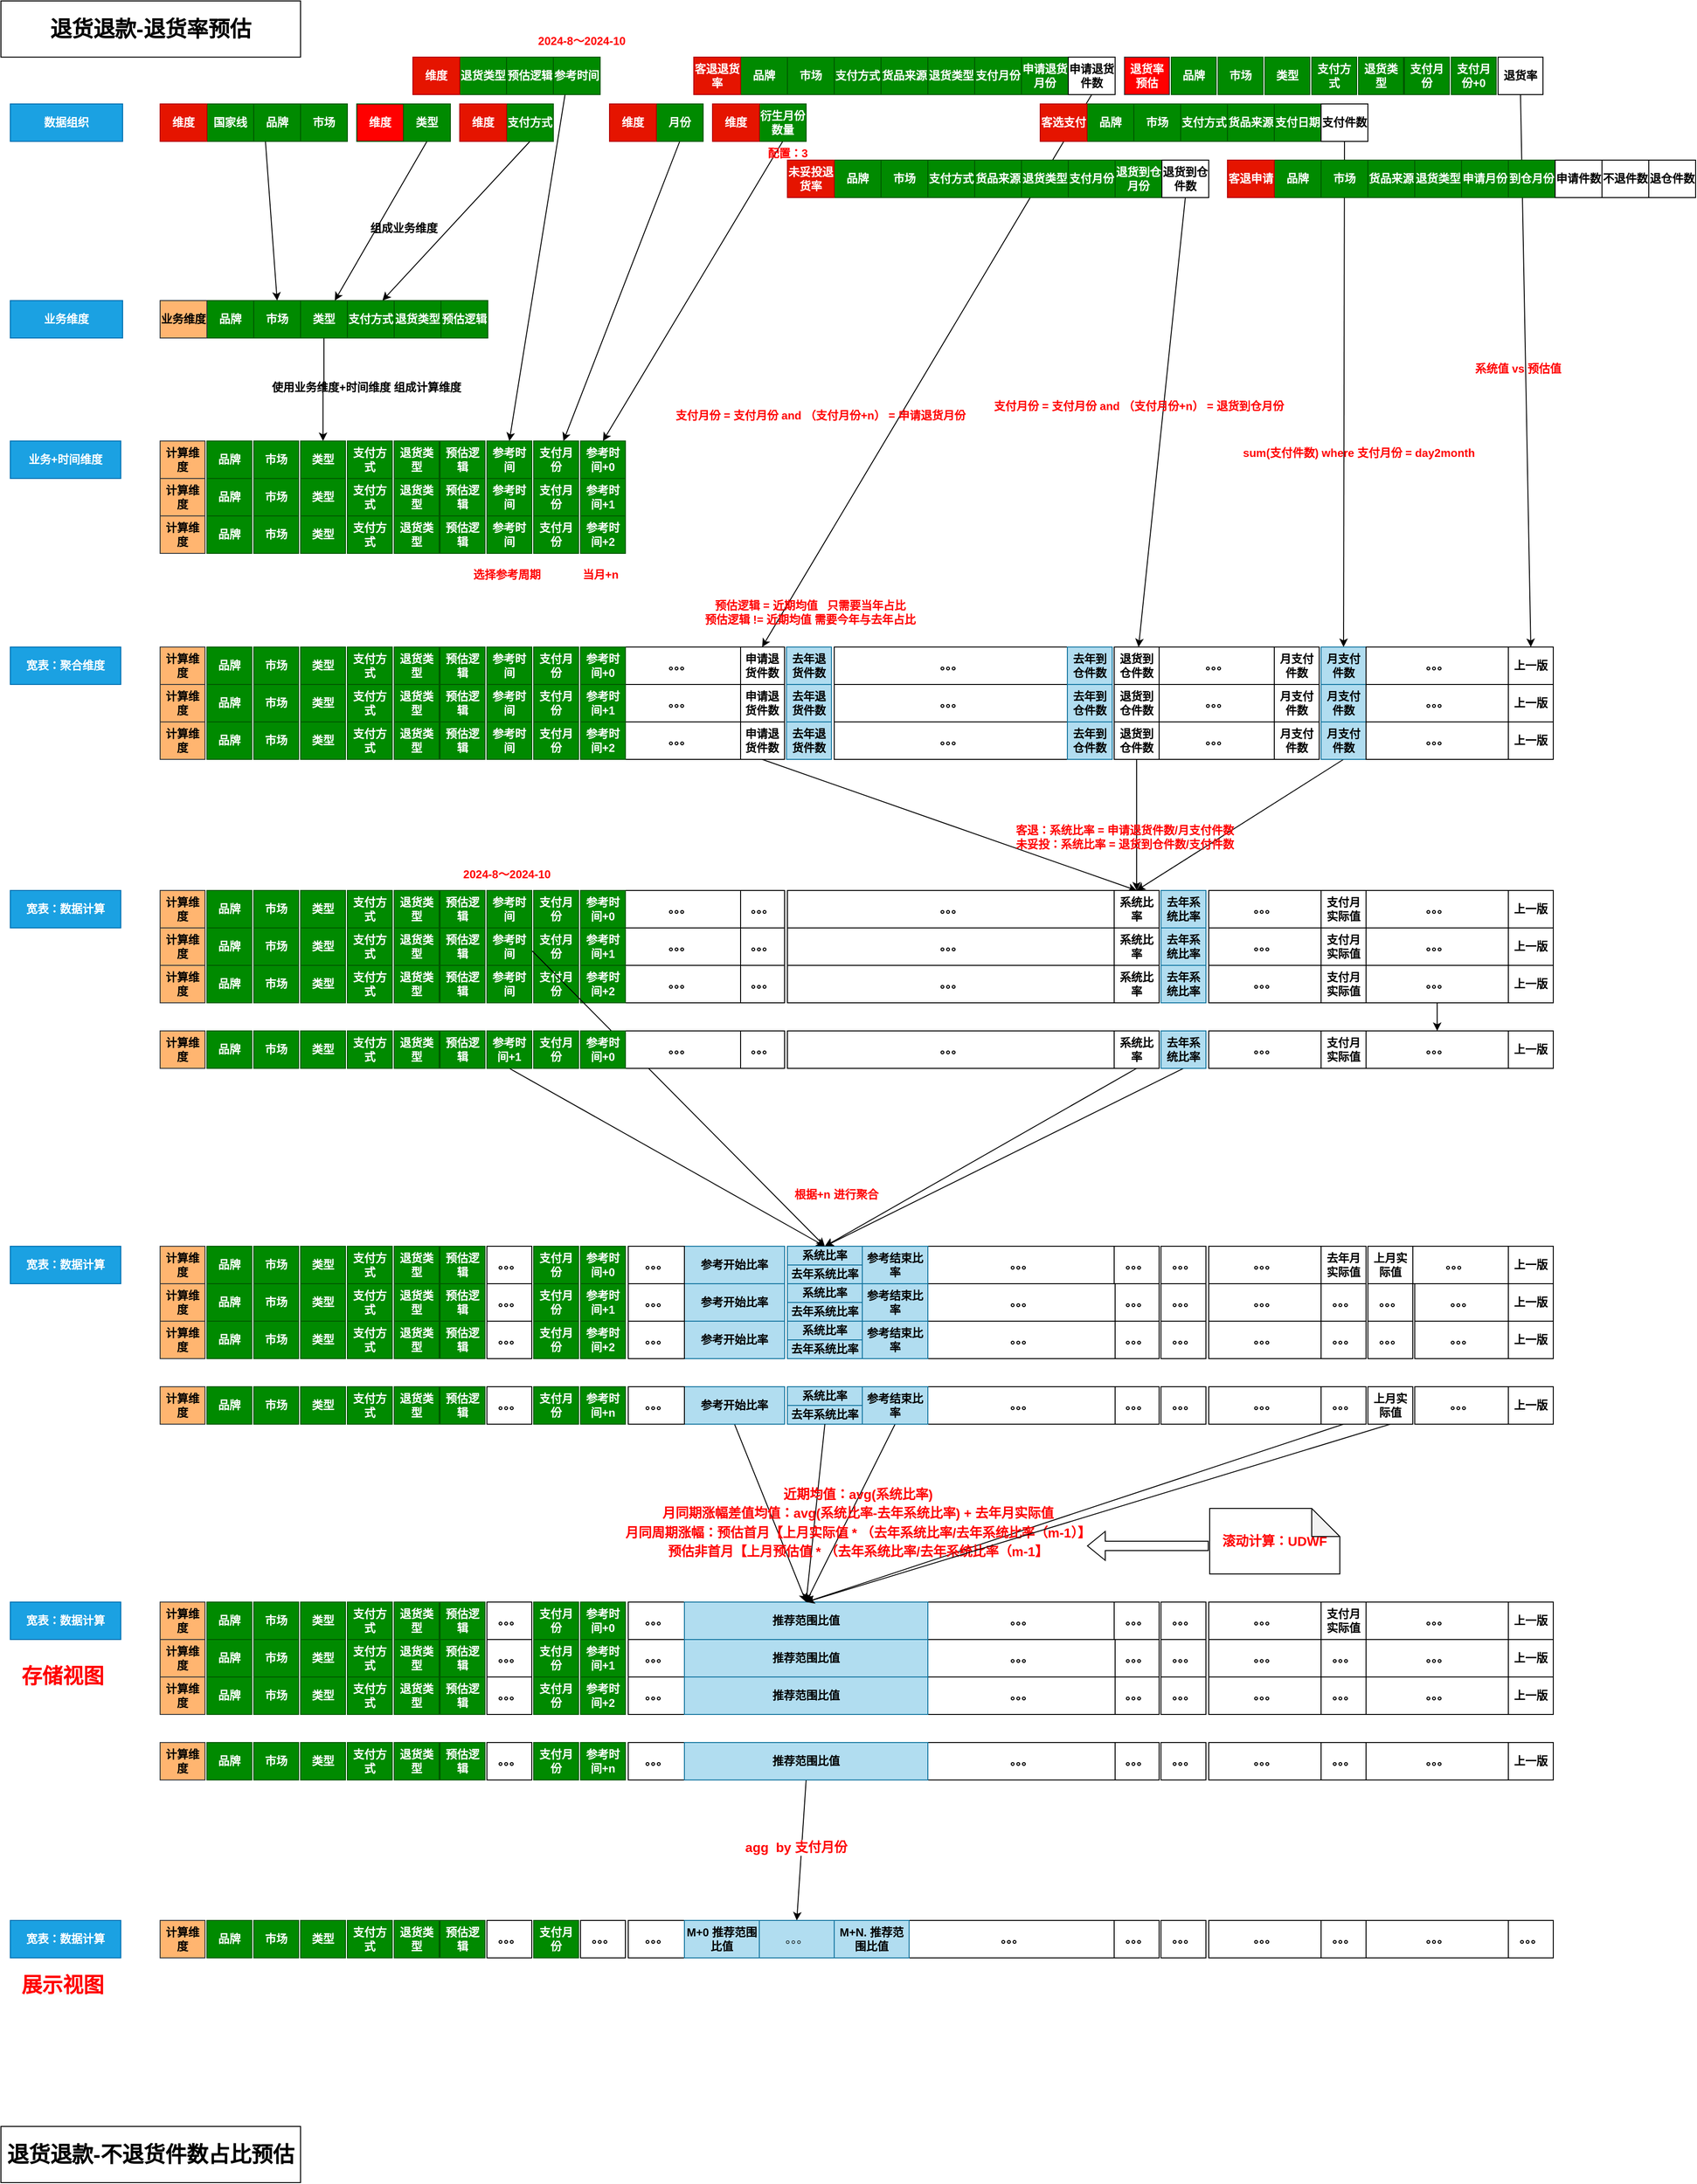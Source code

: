 <mxfile version="25.0.3">
  <diagram name="第 1 页" id="IoDDTNNxHh2z7tZYtkNH">
    <mxGraphModel dx="2620" dy="951" grid="1" gridSize="10" guides="1" tooltips="1" connect="1" arrows="1" fold="1" page="1" pageScale="1" pageWidth="827" pageHeight="1169" math="0" shadow="0">
      <root>
        <mxCell id="0" />
        <mxCell id="1" parent="0" />
        <mxCell id="_G6n0hr4s4rwrHkxoq3B-1" value="国家线" style="rounded=0;whiteSpace=wrap;html=1;fillColor=#008a00;fontColor=#ffffff;strokeColor=#005700;fontStyle=1" parent="1" vertex="1">
          <mxGeometry x="90" y="130" width="50" height="40" as="geometry" />
        </mxCell>
        <mxCell id="_G6n0hr4s4rwrHkxoq3B-69" style="rounded=0;orthogonalLoop=1;jettySize=auto;html=1;exitX=0.25;exitY=1;exitDx=0;exitDy=0;entryX=0.5;entryY=0;entryDx=0;entryDy=0;" parent="1" source="_G6n0hr4s4rwrHkxoq3B-2" target="_G6n0hr4s4rwrHkxoq3B-34" edge="1">
          <mxGeometry relative="1" as="geometry" />
        </mxCell>
        <mxCell id="_G6n0hr4s4rwrHkxoq3B-2" value="品牌" style="rounded=0;whiteSpace=wrap;html=1;fillColor=#008a00;fontColor=#ffffff;strokeColor=#005700;fontStyle=1" parent="1" vertex="1">
          <mxGeometry x="140" y="130" width="50" height="40" as="geometry" />
        </mxCell>
        <mxCell id="_G6n0hr4s4rwrHkxoq3B-3" value="市场" style="rounded=0;whiteSpace=wrap;html=1;fillColor=#008a00;fontColor=#ffffff;strokeColor=#005700;fontStyle=1" parent="1" vertex="1">
          <mxGeometry x="190" y="130" width="50" height="40" as="geometry" />
        </mxCell>
        <mxCell id="_G6n0hr4s4rwrHkxoq3B-6" value="维度" style="rounded=0;whiteSpace=wrap;html=1;fillColor=#FF0000;fontColor=#ffffff;strokeColor=#005700;fontStyle=1" parent="1" vertex="1">
          <mxGeometry x="250" y="130" width="50" height="40" as="geometry" />
        </mxCell>
        <mxCell id="_G6n0hr4s4rwrHkxoq3B-70" style="rounded=0;orthogonalLoop=1;jettySize=auto;html=1;exitX=0.5;exitY=1;exitDx=0;exitDy=0;" parent="1" source="_G6n0hr4s4rwrHkxoq3B-7" target="_G6n0hr4s4rwrHkxoq3B-35" edge="1">
          <mxGeometry relative="1" as="geometry" />
        </mxCell>
        <mxCell id="_G6n0hr4s4rwrHkxoq3B-7" value="类型" style="rounded=0;whiteSpace=wrap;html=1;fillColor=#008a00;fontColor=#ffffff;strokeColor=#005700;fontStyle=1" parent="1" vertex="1">
          <mxGeometry x="300" y="130" width="50" height="40" as="geometry" />
        </mxCell>
        <mxCell id="_G6n0hr4s4rwrHkxoq3B-10" value="维度" style="rounded=0;whiteSpace=wrap;html=1;fillColor=#e51400;fontColor=#ffffff;strokeColor=#B20000;fontStyle=1" parent="1" vertex="1">
          <mxGeometry x="40" y="130" width="50" height="40" as="geometry" />
        </mxCell>
        <mxCell id="_G6n0hr4s4rwrHkxoq3B-71" style="rounded=0;orthogonalLoop=1;jettySize=auto;html=1;exitX=0.5;exitY=1;exitDx=0;exitDy=0;entryX=0.75;entryY=0;entryDx=0;entryDy=0;" parent="1" source="_G6n0hr4s4rwrHkxoq3B-31" target="_G6n0hr4s4rwrHkxoq3B-36" edge="1">
          <mxGeometry relative="1" as="geometry" />
        </mxCell>
        <mxCell id="_G6n0hr4s4rwrHkxoq3B-31" value="支付方式" style="rounded=0;whiteSpace=wrap;html=1;fillColor=#008a00;fontColor=#ffffff;strokeColor=#005700;fontStyle=1" parent="1" vertex="1">
          <mxGeometry x="410" y="130" width="50" height="40" as="geometry" />
        </mxCell>
        <mxCell id="_G6n0hr4s4rwrHkxoq3B-32" value="维度" style="rounded=0;whiteSpace=wrap;html=1;fillColor=#e51400;fontColor=#ffffff;strokeColor=#B20000;fontStyle=1" parent="1" vertex="1">
          <mxGeometry x="360" y="130" width="50" height="40" as="geometry" />
        </mxCell>
        <mxCell id="_G6n0hr4s4rwrHkxoq3B-33" value="品牌" style="rounded=0;whiteSpace=wrap;html=1;fillColor=#008a00;fontColor=#ffffff;strokeColor=#005700;fontStyle=1" parent="1" vertex="1">
          <mxGeometry x="90" y="340" width="50" height="40" as="geometry" />
        </mxCell>
        <mxCell id="_G6n0hr4s4rwrHkxoq3B-34" value="市场" style="rounded=0;whiteSpace=wrap;html=1;fillColor=#008a00;fontColor=#ffffff;strokeColor=#005700;fontStyle=1" parent="1" vertex="1">
          <mxGeometry x="140" y="340" width="50" height="40" as="geometry" />
        </mxCell>
        <mxCell id="_G6n0hr4s4rwrHkxoq3B-91" style="edgeStyle=orthogonalEdgeStyle;rounded=0;orthogonalLoop=1;jettySize=auto;html=1;exitX=0.5;exitY=1;exitDx=0;exitDy=0;entryX=0.5;entryY=0;entryDx=0;entryDy=0;" parent="1" source="_G6n0hr4s4rwrHkxoq3B-35" target="_G6n0hr4s4rwrHkxoq3B-78" edge="1">
          <mxGeometry relative="1" as="geometry" />
        </mxCell>
        <mxCell id="_G6n0hr4s4rwrHkxoq3B-35" value="类型" style="rounded=0;whiteSpace=wrap;html=1;fillColor=#008a00;fontColor=#ffffff;strokeColor=#005700;fontStyle=1" parent="1" vertex="1">
          <mxGeometry x="190" y="340" width="50" height="40" as="geometry" />
        </mxCell>
        <mxCell id="_G6n0hr4s4rwrHkxoq3B-36" value="支付方式" style="rounded=0;whiteSpace=wrap;html=1;fillColor=#008a00;fontColor=#ffffff;strokeColor=#005700;fontStyle=1" parent="1" vertex="1">
          <mxGeometry x="240" y="340" width="50" height="40" as="geometry" />
        </mxCell>
        <mxCell id="_G6n0hr4s4rwrHkxoq3B-37" value="退货类型" style="rounded=0;whiteSpace=wrap;html=1;fillColor=#008a00;fontColor=#ffffff;strokeColor=#005700;fontStyle=1" parent="1" vertex="1">
          <mxGeometry x="290" y="340" width="50" height="40" as="geometry" />
        </mxCell>
        <mxCell id="_G6n0hr4s4rwrHkxoq3B-40" value="业务维度" style="rounded=0;whiteSpace=wrap;html=1;fillColor=#FFB570;strokeColor=#36393d;fontStyle=1" parent="1" vertex="1">
          <mxGeometry x="40" y="340" width="50" height="40" as="geometry" />
        </mxCell>
        <mxCell id="_G6n0hr4s4rwrHkxoq3B-42" value="业务维度" style="whiteSpace=wrap;html=1;fontStyle=1;fillColor=#1ba1e2;strokeColor=#006EAF;fontColor=#ffffff;" parent="1" vertex="1">
          <mxGeometry x="-120" y="340" width="120" height="40" as="geometry" />
        </mxCell>
        <mxCell id="_G6n0hr4s4rwrHkxoq3B-43" value="数据组织" style="whiteSpace=wrap;html=1;fontStyle=1;fillColor=#1ba1e2;strokeColor=#006EAF;fontColor=#ffffff;" parent="1" vertex="1">
          <mxGeometry x="-120" y="130" width="120" height="40" as="geometry" />
        </mxCell>
        <mxCell id="_G6n0hr4s4rwrHkxoq3B-44" value="&lt;span&gt;&lt;font style=&quot;font-size: 23px;&quot;&gt;退货退款-退货率预估&lt;/font&gt;&lt;/span&gt;" style="rounded=0;whiteSpace=wrap;html=1;fontStyle=1" parent="1" vertex="1">
          <mxGeometry x="-130" y="20" width="320" height="60" as="geometry" />
        </mxCell>
        <mxCell id="_G6n0hr4s4rwrHkxoq3B-45" value="品牌" style="rounded=0;whiteSpace=wrap;html=1;fillColor=#008a00;fontColor=#ffffff;strokeColor=#005700;fontStyle=1" parent="1" vertex="1">
          <mxGeometry x="660" y="80" width="50" height="40" as="geometry" />
        </mxCell>
        <mxCell id="_G6n0hr4s4rwrHkxoq3B-46" value="市场" style="rounded=0;whiteSpace=wrap;html=1;fillColor=#008a00;fontColor=#ffffff;strokeColor=#005700;fontStyle=1" parent="1" vertex="1">
          <mxGeometry x="710" y="80" width="50" height="40" as="geometry" />
        </mxCell>
        <mxCell id="_G6n0hr4s4rwrHkxoq3B-47" value="支付方式" style="rounded=0;whiteSpace=wrap;html=1;fillColor=#008a00;fontColor=#ffffff;strokeColor=#005700;fontStyle=1" parent="1" vertex="1">
          <mxGeometry x="760" y="80" width="50" height="40" as="geometry" />
        </mxCell>
        <mxCell id="_G6n0hr4s4rwrHkxoq3B-48" value="货品来源" style="rounded=0;whiteSpace=wrap;html=1;fillColor=#008a00;fontColor=#ffffff;strokeColor=#005700;fontStyle=1" parent="1" vertex="1">
          <mxGeometry x="810" y="80" width="50" height="40" as="geometry" />
        </mxCell>
        <mxCell id="_G6n0hr4s4rwrHkxoq3B-49" value="退货类型" style="rounded=0;whiteSpace=wrap;html=1;fillColor=#008a00;fontColor=#ffffff;strokeColor=#005700;fontStyle=1" parent="1" vertex="1">
          <mxGeometry x="860" y="80" width="50" height="40" as="geometry" />
        </mxCell>
        <mxCell id="_G6n0hr4s4rwrHkxoq3B-50" value="支付月份" style="rounded=0;whiteSpace=wrap;html=1;fillColor=#008a00;fontColor=#ffffff;strokeColor=#005700;fontStyle=1" parent="1" vertex="1">
          <mxGeometry x="910" y="80" width="50" height="40" as="geometry" />
        </mxCell>
        <mxCell id="_G6n0hr4s4rwrHkxoq3B-51" value="申请退货月份" style="rounded=0;whiteSpace=wrap;html=1;fillColor=#008a00;fontColor=#ffffff;strokeColor=#005700;fontStyle=1" parent="1" vertex="1">
          <mxGeometry x="960" y="80" width="50" height="40" as="geometry" />
        </mxCell>
        <mxCell id="_G6n0hr4s4rwrHkxoq3B-158" style="rounded=0;orthogonalLoop=1;jettySize=auto;html=1;exitX=0.5;exitY=1;exitDx=0;exitDy=0;entryX=0.5;entryY=0;entryDx=0;entryDy=0;" parent="1" source="_G6n0hr4s4rwrHkxoq3B-52" target="_G6n0hr4s4rwrHkxoq3B-152" edge="1">
          <mxGeometry relative="1" as="geometry" />
        </mxCell>
        <mxCell id="_G6n0hr4s4rwrHkxoq3B-52" value="申请退货件数" style="rounded=0;whiteSpace=wrap;html=1;fontStyle=1" parent="1" vertex="1">
          <mxGeometry x="1010" y="80" width="50" height="40" as="geometry" />
        </mxCell>
        <mxCell id="_G6n0hr4s4rwrHkxoq3B-53" value="客退退货率" style="rounded=0;whiteSpace=wrap;html=1;fillColor=#e51400;fontColor=#ffffff;strokeColor=#B20000;fontStyle=1" parent="1" vertex="1">
          <mxGeometry x="610" y="80" width="50" height="40" as="geometry" />
        </mxCell>
        <mxCell id="_G6n0hr4s4rwrHkxoq3B-54" value="品牌" style="rounded=0;whiteSpace=wrap;html=1;fillColor=#008a00;fontColor=#ffffff;strokeColor=#005700;fontStyle=1" parent="1" vertex="1">
          <mxGeometry x="760" y="190" width="50" height="40" as="geometry" />
        </mxCell>
        <mxCell id="_G6n0hr4s4rwrHkxoq3B-55" value="市场" style="rounded=0;whiteSpace=wrap;html=1;fillColor=#008a00;fontColor=#ffffff;strokeColor=#005700;fontStyle=1" parent="1" vertex="1">
          <mxGeometry x="810" y="190" width="50" height="40" as="geometry" />
        </mxCell>
        <mxCell id="_G6n0hr4s4rwrHkxoq3B-56" value="支付方式" style="rounded=0;whiteSpace=wrap;html=1;fillColor=#008a00;fontColor=#ffffff;strokeColor=#005700;fontStyle=1" parent="1" vertex="1">
          <mxGeometry x="860" y="190" width="50" height="40" as="geometry" />
        </mxCell>
        <mxCell id="_G6n0hr4s4rwrHkxoq3B-57" value="货品来源" style="rounded=0;whiteSpace=wrap;html=1;fillColor=#008a00;fontColor=#ffffff;strokeColor=#005700;fontStyle=1" parent="1" vertex="1">
          <mxGeometry x="910" y="190" width="50" height="40" as="geometry" />
        </mxCell>
        <mxCell id="_G6n0hr4s4rwrHkxoq3B-58" value="退货类型" style="rounded=0;whiteSpace=wrap;html=1;fillColor=#008a00;fontColor=#ffffff;strokeColor=#005700;fontStyle=1" parent="1" vertex="1">
          <mxGeometry x="960" y="190" width="50" height="40" as="geometry" />
        </mxCell>
        <mxCell id="_G6n0hr4s4rwrHkxoq3B-59" value="支付月份" style="rounded=0;whiteSpace=wrap;html=1;fillColor=#008a00;fontColor=#ffffff;strokeColor=#005700;fontStyle=1" parent="1" vertex="1">
          <mxGeometry x="1010" y="190" width="50" height="40" as="geometry" />
        </mxCell>
        <mxCell id="_G6n0hr4s4rwrHkxoq3B-60" value="退货到仓月份" style="rounded=0;whiteSpace=wrap;html=1;fillColor=#008a00;fontColor=#ffffff;strokeColor=#005700;fontStyle=1" parent="1" vertex="1">
          <mxGeometry x="1060" y="190" width="50" height="40" as="geometry" />
        </mxCell>
        <mxCell id="_G6n0hr4s4rwrHkxoq3B-167" style="rounded=0;orthogonalLoop=1;jettySize=auto;html=1;exitX=0.5;exitY=1;exitDx=0;exitDy=0;" parent="1" source="_G6n0hr4s4rwrHkxoq3B-61" target="_G6n0hr4s4rwrHkxoq3B-166" edge="1">
          <mxGeometry relative="1" as="geometry" />
        </mxCell>
        <mxCell id="_G6n0hr4s4rwrHkxoq3B-61" value="退货到仓件数" style="rounded=0;whiteSpace=wrap;html=1;fontStyle=1" parent="1" vertex="1">
          <mxGeometry x="1110" y="190" width="50" height="40" as="geometry" />
        </mxCell>
        <mxCell id="_G6n0hr4s4rwrHkxoq3B-62" value="未妥投退货率" style="rounded=0;whiteSpace=wrap;html=1;fillColor=#e51400;fontColor=#ffffff;strokeColor=#B20000;fontStyle=1" parent="1" vertex="1">
          <mxGeometry x="710" y="190" width="50" height="40" as="geometry" />
        </mxCell>
        <mxCell id="_G6n0hr4s4rwrHkxoq3B-92" style="rounded=0;orthogonalLoop=1;jettySize=auto;html=1;exitX=0.5;exitY=1;exitDx=0;exitDy=0;" parent="1" source="_G6n0hr4s4rwrHkxoq3B-63" target="_G6n0hr4s4rwrHkxoq3B-90" edge="1">
          <mxGeometry relative="1" as="geometry" />
        </mxCell>
        <mxCell id="_G6n0hr4s4rwrHkxoq3B-63" value="月份" style="rounded=0;whiteSpace=wrap;html=1;fillColor=#008a00;fontColor=#ffffff;strokeColor=#005700;fontStyle=1" parent="1" vertex="1">
          <mxGeometry x="570" y="130" width="50" height="40" as="geometry" />
        </mxCell>
        <mxCell id="_G6n0hr4s4rwrHkxoq3B-64" value="维度" style="rounded=0;whiteSpace=wrap;html=1;fillColor=#e51400;fontColor=#ffffff;strokeColor=#B20000;fontStyle=1" parent="1" vertex="1">
          <mxGeometry x="520" y="130" width="50" height="40" as="geometry" />
        </mxCell>
        <mxCell id="_G6n0hr4s4rwrHkxoq3B-75" value="&lt;b&gt;组成业务维度&lt;/b&gt;" style="text;html=1;align=center;verticalAlign=middle;resizable=0;points=[];autosize=1;strokeColor=none;fillColor=none;" parent="1" vertex="1">
          <mxGeometry x="250" y="248" width="100" height="30" as="geometry" />
        </mxCell>
        <mxCell id="_G6n0hr4s4rwrHkxoq3B-76" value="品牌" style="rounded=0;whiteSpace=wrap;html=1;fillColor=#008a00;fontColor=#ffffff;strokeColor=#005700;fontStyle=1" parent="1" vertex="1">
          <mxGeometry x="90" y="490" width="48" height="40" as="geometry" />
        </mxCell>
        <mxCell id="_G6n0hr4s4rwrHkxoq3B-77" value="市场" style="rounded=0;whiteSpace=wrap;html=1;fillColor=#008a00;fontColor=#ffffff;strokeColor=#005700;fontStyle=1" parent="1" vertex="1">
          <mxGeometry x="140" y="490" width="48" height="40" as="geometry" />
        </mxCell>
        <mxCell id="_G6n0hr4s4rwrHkxoq3B-78" value="类型" style="rounded=0;whiteSpace=wrap;html=1;fillColor=#008a00;fontColor=#ffffff;strokeColor=#005700;fontStyle=1" parent="1" vertex="1">
          <mxGeometry x="190" y="490" width="48" height="40" as="geometry" />
        </mxCell>
        <mxCell id="_G6n0hr4s4rwrHkxoq3B-79" value="支付方式" style="rounded=0;whiteSpace=wrap;html=1;fillColor=#008a00;fontColor=#ffffff;strokeColor=#005700;fontStyle=1" parent="1" vertex="1">
          <mxGeometry x="240" y="490" width="48" height="40" as="geometry" />
        </mxCell>
        <mxCell id="_G6n0hr4s4rwrHkxoq3B-80" value="退货类型" style="rounded=0;whiteSpace=wrap;html=1;fillColor=#008a00;fontColor=#ffffff;strokeColor=#005700;fontStyle=1" parent="1" vertex="1">
          <mxGeometry x="290" y="490" width="48" height="40" as="geometry" />
        </mxCell>
        <mxCell id="_G6n0hr4s4rwrHkxoq3B-81" value="计算维度" style="rounded=0;whiteSpace=wrap;html=1;fillColor=#FFB570;strokeColor=#36393d;fontStyle=1" parent="1" vertex="1">
          <mxGeometry x="40" y="490" width="48" height="40" as="geometry" />
        </mxCell>
        <mxCell id="_G6n0hr4s4rwrHkxoq3B-82" value="业务+时间维度" style="whiteSpace=wrap;html=1;fontStyle=1;fillColor=#1ba1e2;strokeColor=#006EAF;fontColor=#ffffff;" parent="1" vertex="1">
          <mxGeometry x="-120" y="490" width="118" height="40" as="geometry" />
        </mxCell>
        <mxCell id="_G6n0hr4s4rwrHkxoq3B-90" value="支付月份" style="rounded=0;whiteSpace=wrap;html=1;fillColor=#008a00;fontColor=#ffffff;strokeColor=#005700;fontStyle=1" parent="1" vertex="1">
          <mxGeometry x="439" y="490" width="48" height="40" as="geometry" />
        </mxCell>
        <mxCell id="_G6n0hr4s4rwrHkxoq3B-95" style="rounded=0;orthogonalLoop=1;jettySize=auto;html=1;exitX=0.25;exitY=1;exitDx=0;exitDy=0;entryX=0.5;entryY=0;entryDx=0;entryDy=0;" parent="1" source="_G6n0hr4s4rwrHkxoq3B-249" target="_G6n0hr4s4rwrHkxoq3B-253" edge="1">
          <mxGeometry relative="1" as="geometry" />
        </mxCell>
        <mxCell id="_G6n0hr4s4rwrHkxoq3B-93" value="退货类型" style="rounded=0;whiteSpace=wrap;html=1;fillColor=#008a00;fontColor=#ffffff;strokeColor=#005700;fontStyle=1" parent="1" vertex="1">
          <mxGeometry x="360" y="80" width="50" height="40" as="geometry" />
        </mxCell>
        <mxCell id="_G6n0hr4s4rwrHkxoq3B-94" value="维度" style="rounded=0;whiteSpace=wrap;html=1;fillColor=#e51400;fontColor=#ffffff;strokeColor=#B20000;fontStyle=1" parent="1" vertex="1">
          <mxGeometry x="310" y="80" width="50" height="40" as="geometry" />
        </mxCell>
        <mxCell id="_G6n0hr4s4rwrHkxoq3B-96" value="&lt;b&gt;使用业务维度+时间维度 组成计算维度&lt;/b&gt;" style="text;html=1;align=center;verticalAlign=middle;resizable=0;points=[];autosize=1;strokeColor=none;fillColor=none;" parent="1" vertex="1">
          <mxGeometry x="145" y="418" width="230" height="30" as="geometry" />
        </mxCell>
        <mxCell id="_G6n0hr4s4rwrHkxoq3B-100" style="rounded=0;orthogonalLoop=1;jettySize=auto;html=1;exitX=0.5;exitY=1;exitDx=0;exitDy=0;entryX=0.5;entryY=0;entryDx=0;entryDy=0;" parent="1" source="_G6n0hr4s4rwrHkxoq3B-97" target="_G6n0hr4s4rwrHkxoq3B-99" edge="1">
          <mxGeometry relative="1" as="geometry" />
        </mxCell>
        <mxCell id="_G6n0hr4s4rwrHkxoq3B-97" value="衍生月份数量" style="rounded=0;whiteSpace=wrap;html=1;fillColor=#008a00;fontColor=#ffffff;strokeColor=#005700;fontStyle=1" parent="1" vertex="1">
          <mxGeometry x="680" y="130" width="50" height="40" as="geometry" />
        </mxCell>
        <mxCell id="_G6n0hr4s4rwrHkxoq3B-98" value="维度" style="rounded=0;whiteSpace=wrap;html=1;fillColor=#e51400;fontColor=#ffffff;strokeColor=#B20000;fontStyle=1" parent="1" vertex="1">
          <mxGeometry x="630" y="130" width="50" height="40" as="geometry" />
        </mxCell>
        <mxCell id="_G6n0hr4s4rwrHkxoq3B-99" value="参考时间+0" style="rounded=0;whiteSpace=wrap;html=1;fillColor=#008a00;fontColor=#ffffff;strokeColor=#005700;fontStyle=1" parent="1" vertex="1">
          <mxGeometry x="489" y="490" width="48" height="40" as="geometry" />
        </mxCell>
        <mxCell id="_G6n0hr4s4rwrHkxoq3B-101" value="品牌" style="rounded=0;whiteSpace=wrap;html=1;fillColor=#008a00;fontColor=#ffffff;strokeColor=#005700;fontStyle=1" parent="1" vertex="1">
          <mxGeometry x="90" y="530" width="48" height="40" as="geometry" />
        </mxCell>
        <mxCell id="_G6n0hr4s4rwrHkxoq3B-102" value="市场" style="rounded=0;whiteSpace=wrap;html=1;fillColor=#008a00;fontColor=#ffffff;strokeColor=#005700;fontStyle=1" parent="1" vertex="1">
          <mxGeometry x="140" y="530" width="48" height="40" as="geometry" />
        </mxCell>
        <mxCell id="_G6n0hr4s4rwrHkxoq3B-103" value="类型" style="rounded=0;whiteSpace=wrap;html=1;fillColor=#008a00;fontColor=#ffffff;strokeColor=#005700;fontStyle=1" parent="1" vertex="1">
          <mxGeometry x="190" y="530" width="48" height="40" as="geometry" />
        </mxCell>
        <mxCell id="_G6n0hr4s4rwrHkxoq3B-104" value="支付方式" style="rounded=0;whiteSpace=wrap;html=1;fillColor=#008a00;fontColor=#ffffff;strokeColor=#005700;fontStyle=1" parent="1" vertex="1">
          <mxGeometry x="240" y="530" width="48" height="40" as="geometry" />
        </mxCell>
        <mxCell id="_G6n0hr4s4rwrHkxoq3B-105" value="退货类型" style="rounded=0;whiteSpace=wrap;html=1;fillColor=#008a00;fontColor=#ffffff;strokeColor=#005700;fontStyle=1" parent="1" vertex="1">
          <mxGeometry x="290" y="530" width="48" height="40" as="geometry" />
        </mxCell>
        <mxCell id="_G6n0hr4s4rwrHkxoq3B-106" value="计算维度" style="rounded=0;whiteSpace=wrap;html=1;fillColor=#FFB570;strokeColor=#36393d;fontStyle=1" parent="1" vertex="1">
          <mxGeometry x="40" y="530" width="48" height="40" as="geometry" />
        </mxCell>
        <mxCell id="_G6n0hr4s4rwrHkxoq3B-107" value="支付月份" style="rounded=0;whiteSpace=wrap;html=1;fillColor=#008a00;fontColor=#ffffff;strokeColor=#005700;fontStyle=1" parent="1" vertex="1">
          <mxGeometry x="439" y="530" width="48" height="40" as="geometry" />
        </mxCell>
        <mxCell id="_G6n0hr4s4rwrHkxoq3B-108" value="参考时间+1" style="rounded=0;whiteSpace=wrap;html=1;fillColor=#008a00;fontColor=#ffffff;strokeColor=#005700;fontStyle=1" parent="1" vertex="1">
          <mxGeometry x="489" y="530" width="48" height="40" as="geometry" />
        </mxCell>
        <mxCell id="_G6n0hr4s4rwrHkxoq3B-109" value="品牌" style="rounded=0;whiteSpace=wrap;html=1;fillColor=#008a00;fontColor=#ffffff;strokeColor=#005700;fontStyle=1" parent="1" vertex="1">
          <mxGeometry x="90" y="570" width="48" height="40" as="geometry" />
        </mxCell>
        <mxCell id="_G6n0hr4s4rwrHkxoq3B-110" value="市场" style="rounded=0;whiteSpace=wrap;html=1;fillColor=#008a00;fontColor=#ffffff;strokeColor=#005700;fontStyle=1" parent="1" vertex="1">
          <mxGeometry x="140" y="570" width="48" height="40" as="geometry" />
        </mxCell>
        <mxCell id="_G6n0hr4s4rwrHkxoq3B-111" value="类型" style="rounded=0;whiteSpace=wrap;html=1;fillColor=#008a00;fontColor=#ffffff;strokeColor=#005700;fontStyle=1" parent="1" vertex="1">
          <mxGeometry x="190" y="570" width="48" height="40" as="geometry" />
        </mxCell>
        <mxCell id="_G6n0hr4s4rwrHkxoq3B-112" value="支付方式" style="rounded=0;whiteSpace=wrap;html=1;fillColor=#008a00;fontColor=#ffffff;strokeColor=#005700;fontStyle=1" parent="1" vertex="1">
          <mxGeometry x="240" y="570" width="48" height="40" as="geometry" />
        </mxCell>
        <mxCell id="_G6n0hr4s4rwrHkxoq3B-113" value="退货类型" style="rounded=0;whiteSpace=wrap;html=1;fillColor=#008a00;fontColor=#ffffff;strokeColor=#005700;fontStyle=1" parent="1" vertex="1">
          <mxGeometry x="290" y="570" width="48" height="40" as="geometry" />
        </mxCell>
        <mxCell id="_G6n0hr4s4rwrHkxoq3B-114" value="计算维度" style="rounded=0;whiteSpace=wrap;html=1;fillColor=#FFB570;strokeColor=#36393d;fontStyle=1" parent="1" vertex="1">
          <mxGeometry x="40" y="570" width="48" height="40" as="geometry" />
        </mxCell>
        <mxCell id="_G6n0hr4s4rwrHkxoq3B-115" value="支付月份" style="rounded=0;whiteSpace=wrap;html=1;fillColor=#008a00;fontColor=#ffffff;strokeColor=#005700;fontStyle=1" parent="1" vertex="1">
          <mxGeometry x="439" y="570" width="48" height="40" as="geometry" />
        </mxCell>
        <mxCell id="_G6n0hr4s4rwrHkxoq3B-116" value="参考时间+2" style="rounded=0;whiteSpace=wrap;html=1;fillColor=#008a00;fontColor=#ffffff;strokeColor=#005700;fontStyle=1" parent="1" vertex="1">
          <mxGeometry x="489" y="570" width="48" height="40" as="geometry" />
        </mxCell>
        <mxCell id="_G6n0hr4s4rwrHkxoq3B-117" value="&lt;b&gt;&lt;font color=&quot;#ff0000&quot;&gt;配置：3&lt;/font&gt;&lt;/b&gt;" style="text;html=1;align=center;verticalAlign=middle;resizable=0;points=[];autosize=1;strokeColor=none;fillColor=none;" parent="1" vertex="1">
          <mxGeometry x="675" y="168" width="70" height="30" as="geometry" />
        </mxCell>
        <mxCell id="_G6n0hr4s4rwrHkxoq3B-118" value="品牌" style="rounded=0;whiteSpace=wrap;html=1;fillColor=#008a00;fontColor=#ffffff;strokeColor=#005700;fontStyle=1" parent="1" vertex="1">
          <mxGeometry x="1030" y="130" width="50" height="40" as="geometry" />
        </mxCell>
        <mxCell id="_G6n0hr4s4rwrHkxoq3B-119" value="市场" style="rounded=0;whiteSpace=wrap;html=1;fillColor=#008a00;fontColor=#ffffff;strokeColor=#005700;fontStyle=1" parent="1" vertex="1">
          <mxGeometry x="1080" y="130" width="50" height="40" as="geometry" />
        </mxCell>
        <mxCell id="_G6n0hr4s4rwrHkxoq3B-120" value="支付方式" style="rounded=0;whiteSpace=wrap;html=1;fillColor=#008a00;fontColor=#ffffff;strokeColor=#005700;fontStyle=1" parent="1" vertex="1">
          <mxGeometry x="1130" y="130" width="50" height="40" as="geometry" />
        </mxCell>
        <mxCell id="_G6n0hr4s4rwrHkxoq3B-121" value="货品来源" style="rounded=0;whiteSpace=wrap;html=1;fillColor=#008a00;fontColor=#ffffff;strokeColor=#005700;fontStyle=1" parent="1" vertex="1">
          <mxGeometry x="1180" y="130" width="50" height="40" as="geometry" />
        </mxCell>
        <mxCell id="_G6n0hr4s4rwrHkxoq3B-122" value="支付日期" style="rounded=0;whiteSpace=wrap;html=1;fillColor=#008a00;fontColor=#ffffff;strokeColor=#005700;fontStyle=1" parent="1" vertex="1">
          <mxGeometry x="1230" y="130" width="50" height="40" as="geometry" />
        </mxCell>
        <mxCell id="_G6n0hr4s4rwrHkxoq3B-159" style="rounded=0;orthogonalLoop=1;jettySize=auto;html=1;exitX=0.5;exitY=1;exitDx=0;exitDy=0;entryX=0.5;entryY=0;entryDx=0;entryDy=0;" parent="1" source="_G6n0hr4s4rwrHkxoq3B-125" target="_G6n0hr4s4rwrHkxoq3B-155" edge="1">
          <mxGeometry relative="1" as="geometry" />
        </mxCell>
        <mxCell id="_G6n0hr4s4rwrHkxoq3B-125" value="支付件数" style="rounded=0;whiteSpace=wrap;html=1;fontStyle=1" parent="1" vertex="1">
          <mxGeometry x="1280" y="130" width="50" height="40" as="geometry" />
        </mxCell>
        <mxCell id="_G6n0hr4s4rwrHkxoq3B-126" value="客选支付" style="rounded=0;whiteSpace=wrap;html=1;fillColor=#e51400;fontColor=#ffffff;strokeColor=#B20000;fontStyle=1" parent="1" vertex="1">
          <mxGeometry x="980" y="130" width="50" height="40" as="geometry" />
        </mxCell>
        <mxCell id="_G6n0hr4s4rwrHkxoq3B-127" value="品牌" style="rounded=0;whiteSpace=wrap;html=1;fillColor=#008a00;fontColor=#ffffff;strokeColor=#005700;fontStyle=1" parent="1" vertex="1">
          <mxGeometry x="90" y="710" width="48" height="40" as="geometry" />
        </mxCell>
        <mxCell id="_G6n0hr4s4rwrHkxoq3B-128" value="市场" style="rounded=0;whiteSpace=wrap;html=1;fillColor=#008a00;fontColor=#ffffff;strokeColor=#005700;fontStyle=1" parent="1" vertex="1">
          <mxGeometry x="140" y="710" width="48" height="40" as="geometry" />
        </mxCell>
        <mxCell id="_G6n0hr4s4rwrHkxoq3B-129" value="类型" style="rounded=0;whiteSpace=wrap;html=1;fillColor=#008a00;fontColor=#ffffff;strokeColor=#005700;fontStyle=1" parent="1" vertex="1">
          <mxGeometry x="190" y="710" width="48" height="40" as="geometry" />
        </mxCell>
        <mxCell id="_G6n0hr4s4rwrHkxoq3B-130" value="支付方式" style="rounded=0;whiteSpace=wrap;html=1;fillColor=#008a00;fontColor=#ffffff;strokeColor=#005700;fontStyle=1" parent="1" vertex="1">
          <mxGeometry x="240" y="710" width="48" height="40" as="geometry" />
        </mxCell>
        <mxCell id="_G6n0hr4s4rwrHkxoq3B-131" value="退货类型" style="rounded=0;whiteSpace=wrap;html=1;fillColor=#008a00;fontColor=#ffffff;strokeColor=#005700;fontStyle=1" parent="1" vertex="1">
          <mxGeometry x="290" y="710" width="48" height="40" as="geometry" />
        </mxCell>
        <mxCell id="_G6n0hr4s4rwrHkxoq3B-132" value="计算维度" style="rounded=0;whiteSpace=wrap;html=1;fillColor=#FFB570;strokeColor=#36393d;fontStyle=1" parent="1" vertex="1">
          <mxGeometry x="40" y="710" width="48" height="40" as="geometry" />
        </mxCell>
        <mxCell id="_G6n0hr4s4rwrHkxoq3B-133" value="宽表：聚合维度" style="whiteSpace=wrap;html=1;fontStyle=1;fillColor=#1ba1e2;strokeColor=#006EAF;fontColor=#ffffff;" parent="1" vertex="1">
          <mxGeometry x="-120" y="710" width="118" height="40" as="geometry" />
        </mxCell>
        <mxCell id="_G6n0hr4s4rwrHkxoq3B-136" value="品牌" style="rounded=0;whiteSpace=wrap;html=1;fillColor=#008a00;fontColor=#ffffff;strokeColor=#005700;fontStyle=1" parent="1" vertex="1">
          <mxGeometry x="90" y="750" width="48" height="40" as="geometry" />
        </mxCell>
        <mxCell id="_G6n0hr4s4rwrHkxoq3B-137" value="市场" style="rounded=0;whiteSpace=wrap;html=1;fillColor=#008a00;fontColor=#ffffff;strokeColor=#005700;fontStyle=1" parent="1" vertex="1">
          <mxGeometry x="140" y="750" width="48" height="40" as="geometry" />
        </mxCell>
        <mxCell id="_G6n0hr4s4rwrHkxoq3B-138" value="类型" style="rounded=0;whiteSpace=wrap;html=1;fillColor=#008a00;fontColor=#ffffff;strokeColor=#005700;fontStyle=1" parent="1" vertex="1">
          <mxGeometry x="190" y="750" width="48" height="40" as="geometry" />
        </mxCell>
        <mxCell id="_G6n0hr4s4rwrHkxoq3B-139" value="支付方式" style="rounded=0;whiteSpace=wrap;html=1;fillColor=#008a00;fontColor=#ffffff;strokeColor=#005700;fontStyle=1" parent="1" vertex="1">
          <mxGeometry x="240" y="750" width="48" height="40" as="geometry" />
        </mxCell>
        <mxCell id="_G6n0hr4s4rwrHkxoq3B-140" value="退货类型" style="rounded=0;whiteSpace=wrap;html=1;fillColor=#008a00;fontColor=#ffffff;strokeColor=#005700;fontStyle=1" parent="1" vertex="1">
          <mxGeometry x="290" y="750" width="48" height="40" as="geometry" />
        </mxCell>
        <mxCell id="_G6n0hr4s4rwrHkxoq3B-141" value="计算维度" style="rounded=0;whiteSpace=wrap;html=1;fillColor=#FFB570;strokeColor=#36393d;fontStyle=1" parent="1" vertex="1">
          <mxGeometry x="40" y="750" width="48" height="40" as="geometry" />
        </mxCell>
        <mxCell id="_G6n0hr4s4rwrHkxoq3B-144" value="品牌" style="rounded=0;whiteSpace=wrap;html=1;fillColor=#008a00;fontColor=#ffffff;strokeColor=#005700;fontStyle=1" parent="1" vertex="1">
          <mxGeometry x="90" y="790" width="48" height="40" as="geometry" />
        </mxCell>
        <mxCell id="_G6n0hr4s4rwrHkxoq3B-145" value="市场" style="rounded=0;whiteSpace=wrap;html=1;fillColor=#008a00;fontColor=#ffffff;strokeColor=#005700;fontStyle=1" parent="1" vertex="1">
          <mxGeometry x="140" y="790" width="48" height="40" as="geometry" />
        </mxCell>
        <mxCell id="_G6n0hr4s4rwrHkxoq3B-146" value="类型" style="rounded=0;whiteSpace=wrap;html=1;fillColor=#008a00;fontColor=#ffffff;strokeColor=#005700;fontStyle=1" parent="1" vertex="1">
          <mxGeometry x="190" y="790" width="48" height="40" as="geometry" />
        </mxCell>
        <mxCell id="_G6n0hr4s4rwrHkxoq3B-147" value="支付方式" style="rounded=0;whiteSpace=wrap;html=1;fillColor=#008a00;fontColor=#ffffff;strokeColor=#005700;fontStyle=1" parent="1" vertex="1">
          <mxGeometry x="240" y="790" width="48" height="40" as="geometry" />
        </mxCell>
        <mxCell id="_G6n0hr4s4rwrHkxoq3B-148" value="退货类型" style="rounded=0;whiteSpace=wrap;html=1;fillColor=#008a00;fontColor=#ffffff;strokeColor=#005700;fontStyle=1" parent="1" vertex="1">
          <mxGeometry x="290" y="790" width="48" height="40" as="geometry" />
        </mxCell>
        <mxCell id="_G6n0hr4s4rwrHkxoq3B-149" value="计算维度" style="rounded=0;whiteSpace=wrap;html=1;fillColor=#FFB570;strokeColor=#36393d;fontStyle=1" parent="1" vertex="1">
          <mxGeometry x="40" y="790" width="48" height="40" as="geometry" />
        </mxCell>
        <mxCell id="_G6n0hr4s4rwrHkxoq3B-152" value="申请退货件数" style="rounded=0;whiteSpace=wrap;html=1;fontStyle=1" parent="1" vertex="1">
          <mxGeometry x="659" y="710" width="48" height="40" as="geometry" />
        </mxCell>
        <mxCell id="_G6n0hr4s4rwrHkxoq3B-153" value="申请退货件数" style="rounded=0;whiteSpace=wrap;html=1;fontStyle=1" parent="1" vertex="1">
          <mxGeometry x="659" y="750" width="48" height="40" as="geometry" />
        </mxCell>
        <mxCell id="_G6n0hr4s4rwrHkxoq3B-244" style="rounded=0;orthogonalLoop=1;jettySize=auto;html=1;exitX=0.5;exitY=1;exitDx=0;exitDy=0;entryX=0.5;entryY=0;entryDx=0;entryDy=0;" parent="1" source="_G6n0hr4s4rwrHkxoq3B-154" target="_G6n0hr4s4rwrHkxoq3B-228" edge="1">
          <mxGeometry relative="1" as="geometry" />
        </mxCell>
        <mxCell id="_G6n0hr4s4rwrHkxoq3B-154" value="申请退货件数" style="rounded=0;whiteSpace=wrap;html=1;fontStyle=1" parent="1" vertex="1">
          <mxGeometry x="659" y="790" width="48" height="40" as="geometry" />
        </mxCell>
        <mxCell id="_G6n0hr4s4rwrHkxoq3B-155" value="月支付件数" style="rounded=0;whiteSpace=wrap;html=1;fontStyle=1;fillColor=#b1ddf0;strokeColor=#10739e;" parent="1" vertex="1">
          <mxGeometry x="1280" y="710" width="48" height="40" as="geometry" />
        </mxCell>
        <mxCell id="_G6n0hr4s4rwrHkxoq3B-160" value="。。。" style="rounded=0;whiteSpace=wrap;html=1;fontStyle=1" parent="1" vertex="1">
          <mxGeometry x="530" y="710" width="130" height="40" as="geometry" />
        </mxCell>
        <mxCell id="_G6n0hr4s4rwrHkxoq3B-161" value="。。。" style="rounded=0;whiteSpace=wrap;html=1;fontStyle=1" parent="1" vertex="1">
          <mxGeometry x="530" y="750" width="130" height="40" as="geometry" />
        </mxCell>
        <mxCell id="_G6n0hr4s4rwrHkxoq3B-162" value="。。。" style="rounded=0;whiteSpace=wrap;html=1;fontStyle=1" parent="1" vertex="1">
          <mxGeometry x="530" y="790" width="130" height="40" as="geometry" />
        </mxCell>
        <mxCell id="_G6n0hr4s4rwrHkxoq3B-163" value="&lt;b&gt;&lt;font color=&quot;#ff0000&quot;&gt;支付月份 = 支付月份 and （支付月份+n） = 申请退货月份&lt;/font&gt;&lt;/b&gt;" style="text;html=1;align=center;verticalAlign=middle;resizable=0;points=[];autosize=1;strokeColor=none;fillColor=none;" parent="1" vertex="1">
          <mxGeometry x="580" y="448" width="330" height="30" as="geometry" />
        </mxCell>
        <mxCell id="_G6n0hr4s4rwrHkxoq3B-164" value="&lt;b&gt;&lt;font color=&quot;#ff0000&quot;&gt;sum(支付件数) where 支付月份 = day2month&lt;/font&gt;&lt;/b&gt;" style="text;html=1;align=center;verticalAlign=middle;resizable=0;points=[];autosize=1;strokeColor=none;fillColor=none;" parent="1" vertex="1">
          <mxGeometry x="1185" y="488" width="270" height="30" as="geometry" />
        </mxCell>
        <mxCell id="_G6n0hr4s4rwrHkxoq3B-165" value="。。。" style="rounded=0;whiteSpace=wrap;html=1;fontStyle=1" parent="1" vertex="1">
          <mxGeometry x="760" y="710" width="250" height="40" as="geometry" />
        </mxCell>
        <mxCell id="_G6n0hr4s4rwrHkxoq3B-166" value="退货到仓件数" style="rounded=0;whiteSpace=wrap;html=1;fontStyle=1" parent="1" vertex="1">
          <mxGeometry x="1059" y="710" width="48" height="40" as="geometry" />
        </mxCell>
        <mxCell id="_G6n0hr4s4rwrHkxoq3B-168" value="。。。" style="rounded=0;whiteSpace=wrap;html=1;fontStyle=1" parent="1" vertex="1">
          <mxGeometry x="1107" y="710" width="123" height="40" as="geometry" />
        </mxCell>
        <mxCell id="_G6n0hr4s4rwrHkxoq3B-169" value="。。。" style="rounded=0;whiteSpace=wrap;html=1;fontStyle=1" parent="1" vertex="1">
          <mxGeometry x="1328" y="710" width="152" height="40" as="geometry" />
        </mxCell>
        <mxCell id="_G6n0hr4s4rwrHkxoq3B-170" value="上一版" style="rounded=0;whiteSpace=wrap;html=1;fontStyle=1" parent="1" vertex="1">
          <mxGeometry x="1480" y="710" width="48" height="40" as="geometry" />
        </mxCell>
        <mxCell id="_G6n0hr4s4rwrHkxoq3B-171" value="月支付件数" style="rounded=0;whiteSpace=wrap;html=1;fontStyle=1;fillColor=#b1ddf0;strokeColor=#10739e;" parent="1" vertex="1">
          <mxGeometry x="1280" y="750" width="48" height="40" as="geometry" />
        </mxCell>
        <mxCell id="_G6n0hr4s4rwrHkxoq3B-172" value="。。。" style="rounded=0;whiteSpace=wrap;html=1;fontStyle=1" parent="1" vertex="1">
          <mxGeometry x="760" y="750" width="250" height="40" as="geometry" />
        </mxCell>
        <mxCell id="_G6n0hr4s4rwrHkxoq3B-173" value="退货到仓件数" style="rounded=0;whiteSpace=wrap;html=1;fontStyle=1" parent="1" vertex="1">
          <mxGeometry x="1059" y="750" width="48" height="40" as="geometry" />
        </mxCell>
        <mxCell id="_G6n0hr4s4rwrHkxoq3B-174" value="。。。" style="rounded=0;whiteSpace=wrap;html=1;fontStyle=1" parent="1" vertex="1">
          <mxGeometry x="1107" y="750" width="123" height="40" as="geometry" />
        </mxCell>
        <mxCell id="_G6n0hr4s4rwrHkxoq3B-175" value="。。。" style="rounded=0;whiteSpace=wrap;html=1;fontStyle=1" parent="1" vertex="1">
          <mxGeometry x="1328" y="750" width="152" height="40" as="geometry" />
        </mxCell>
        <mxCell id="_G6n0hr4s4rwrHkxoq3B-176" value="上一版" style="rounded=0;whiteSpace=wrap;html=1;fontStyle=1" parent="1" vertex="1">
          <mxGeometry x="1480" y="750" width="48" height="40" as="geometry" />
        </mxCell>
        <mxCell id="_G6n0hr4s4rwrHkxoq3B-246" style="rounded=0;orthogonalLoop=1;jettySize=auto;html=1;exitX=0.5;exitY=1;exitDx=0;exitDy=0;entryX=0.5;entryY=0;entryDx=0;entryDy=0;" parent="1" source="_G6n0hr4s4rwrHkxoq3B-177" target="_G6n0hr4s4rwrHkxoq3B-228" edge="1">
          <mxGeometry relative="1" as="geometry" />
        </mxCell>
        <mxCell id="_G6n0hr4s4rwrHkxoq3B-177" value="月支付件数" style="rounded=0;whiteSpace=wrap;html=1;fontStyle=1;fillColor=#b1ddf0;strokeColor=#10739e;" parent="1" vertex="1">
          <mxGeometry x="1280" y="790" width="48" height="40" as="geometry" />
        </mxCell>
        <mxCell id="_G6n0hr4s4rwrHkxoq3B-178" value="。。。" style="rounded=0;whiteSpace=wrap;html=1;fontStyle=1" parent="1" vertex="1">
          <mxGeometry x="760" y="790" width="250" height="40" as="geometry" />
        </mxCell>
        <mxCell id="_G6n0hr4s4rwrHkxoq3B-245" style="rounded=0;orthogonalLoop=1;jettySize=auto;html=1;exitX=0.5;exitY=1;exitDx=0;exitDy=0;" parent="1" source="_G6n0hr4s4rwrHkxoq3B-179" target="_G6n0hr4s4rwrHkxoq3B-228" edge="1">
          <mxGeometry relative="1" as="geometry" />
        </mxCell>
        <mxCell id="_G6n0hr4s4rwrHkxoq3B-179" value="退货到仓件数" style="rounded=0;whiteSpace=wrap;html=1;fontStyle=1" parent="1" vertex="1">
          <mxGeometry x="1059" y="790" width="48" height="40" as="geometry" />
        </mxCell>
        <mxCell id="_G6n0hr4s4rwrHkxoq3B-180" value="。。。" style="rounded=0;whiteSpace=wrap;html=1;fontStyle=1" parent="1" vertex="1">
          <mxGeometry x="1107" y="790" width="123" height="40" as="geometry" />
        </mxCell>
        <mxCell id="_G6n0hr4s4rwrHkxoq3B-181" value="。。。" style="rounded=0;whiteSpace=wrap;html=1;fontStyle=1" parent="1" vertex="1">
          <mxGeometry x="1328" y="790" width="152" height="40" as="geometry" />
        </mxCell>
        <mxCell id="_G6n0hr4s4rwrHkxoq3B-182" value="上一版" style="rounded=0;whiteSpace=wrap;html=1;fontStyle=1" parent="1" vertex="1">
          <mxGeometry x="1480" y="790" width="48" height="40" as="geometry" />
        </mxCell>
        <mxCell id="_G6n0hr4s4rwrHkxoq3B-183" value="品牌" style="rounded=0;whiteSpace=wrap;html=1;fillColor=#008a00;fontColor=#ffffff;strokeColor=#005700;fontStyle=1" parent="1" vertex="1">
          <mxGeometry x="1120" y="80" width="48" height="40" as="geometry" />
        </mxCell>
        <mxCell id="_G6n0hr4s4rwrHkxoq3B-184" value="市场" style="rounded=0;whiteSpace=wrap;html=1;fillColor=#008a00;fontColor=#ffffff;strokeColor=#005700;fontStyle=1" parent="1" vertex="1">
          <mxGeometry x="1170" y="80" width="48" height="40" as="geometry" />
        </mxCell>
        <mxCell id="_G6n0hr4s4rwrHkxoq3B-185" value="类型" style="rounded=0;whiteSpace=wrap;html=1;fillColor=#008a00;fontColor=#ffffff;strokeColor=#005700;fontStyle=1" parent="1" vertex="1">
          <mxGeometry x="1220" y="80" width="48" height="40" as="geometry" />
        </mxCell>
        <mxCell id="_G6n0hr4s4rwrHkxoq3B-186" value="支付方式" style="rounded=0;whiteSpace=wrap;html=1;fillColor=#008a00;fontColor=#ffffff;strokeColor=#005700;fontStyle=1" parent="1" vertex="1">
          <mxGeometry x="1270" y="80" width="48" height="40" as="geometry" />
        </mxCell>
        <mxCell id="_G6n0hr4s4rwrHkxoq3B-187" value="退货类型" style="rounded=0;whiteSpace=wrap;html=1;fillColor=#008a00;fontColor=#ffffff;strokeColor=#005700;fontStyle=1" parent="1" vertex="1">
          <mxGeometry x="1320" y="80" width="48" height="40" as="geometry" />
        </mxCell>
        <mxCell id="_G6n0hr4s4rwrHkxoq3B-188" value="&lt;font color=&quot;#ffffff&quot;&gt;退货率预估&lt;/font&gt;" style="rounded=0;whiteSpace=wrap;html=1;fillColor=#FF0000;strokeColor=#36393d;fontStyle=1" parent="1" vertex="1">
          <mxGeometry x="1070" y="80" width="48" height="40" as="geometry" />
        </mxCell>
        <mxCell id="_G6n0hr4s4rwrHkxoq3B-189" value="支付月份" style="rounded=0;whiteSpace=wrap;html=1;fillColor=#008a00;fontColor=#ffffff;strokeColor=#005700;fontStyle=1" parent="1" vertex="1">
          <mxGeometry x="1369" y="80" width="48" height="40" as="geometry" />
        </mxCell>
        <mxCell id="_G6n0hr4s4rwrHkxoq3B-190" value="支付月份+0" style="rounded=0;whiteSpace=wrap;html=1;fillColor=#008a00;fontColor=#ffffff;strokeColor=#005700;fontStyle=1" parent="1" vertex="1">
          <mxGeometry x="1419" y="80" width="48" height="40" as="geometry" />
        </mxCell>
        <mxCell id="_G6n0hr4s4rwrHkxoq3B-192" style="rounded=0;orthogonalLoop=1;jettySize=auto;html=1;exitX=0.5;exitY=1;exitDx=0;exitDy=0;entryX=0.5;entryY=0;entryDx=0;entryDy=0;" parent="1" source="_G6n0hr4s4rwrHkxoq3B-191" target="_G6n0hr4s4rwrHkxoq3B-170" edge="1">
          <mxGeometry relative="1" as="geometry" />
        </mxCell>
        <mxCell id="_G6n0hr4s4rwrHkxoq3B-191" value="退货率" style="rounded=0;whiteSpace=wrap;html=1;fontStyle=1" parent="1" vertex="1">
          <mxGeometry x="1469" y="80" width="48" height="40" as="geometry" />
        </mxCell>
        <mxCell id="_G6n0hr4s4rwrHkxoq3B-193" value="&lt;b&gt;&lt;font color=&quot;#ff0000&quot;&gt;支付月份 = 支付月份 and （支付月份+n） = 退货到仓月份&lt;/font&gt;&lt;/b&gt;" style="text;html=1;align=center;verticalAlign=middle;resizable=0;points=[];autosize=1;strokeColor=none;fillColor=none;" parent="1" vertex="1">
          <mxGeometry x="920" y="438" width="330" height="30" as="geometry" />
        </mxCell>
        <mxCell id="_G6n0hr4s4rwrHkxoq3B-194" value="&lt;font color=&quot;#ff0000&quot;&gt;&lt;b&gt;系统值 vs 预估值&lt;/b&gt;&lt;/font&gt;" style="text;html=1;align=center;verticalAlign=middle;resizable=0;points=[];autosize=1;strokeColor=none;fillColor=none;" parent="1" vertex="1">
          <mxGeometry x="1430" y="398" width="120" height="30" as="geometry" />
        </mxCell>
        <mxCell id="_G6n0hr4s4rwrHkxoq3B-201" value="宽表：数据计算" style="whiteSpace=wrap;html=1;fontStyle=1;fillColor=#1ba1e2;strokeColor=#006EAF;fontColor=#ffffff;" parent="1" vertex="1">
          <mxGeometry x="-120" y="970" width="118" height="40" as="geometry" />
        </mxCell>
        <mxCell id="_G6n0hr4s4rwrHkxoq3B-220" value="。。。" style="rounded=0;whiteSpace=wrap;html=1;fontStyle=1" parent="1" vertex="1">
          <mxGeometry x="659" y="970" width="48" height="40" as="geometry" />
        </mxCell>
        <mxCell id="_G6n0hr4s4rwrHkxoq3B-221" value="。。。" style="rounded=0;whiteSpace=wrap;html=1;fontStyle=1" parent="1" vertex="1">
          <mxGeometry x="659" y="1010" width="48" height="40" as="geometry" />
        </mxCell>
        <mxCell id="_G6n0hr4s4rwrHkxoq3B-222" value="。。。" style="rounded=0;whiteSpace=wrap;html=1;fontStyle=1" parent="1" vertex="1">
          <mxGeometry x="659" y="1050" width="48" height="40" as="geometry" />
        </mxCell>
        <mxCell id="_G6n0hr4s4rwrHkxoq3B-223" value="支付月实际值" style="rounded=0;whiteSpace=wrap;html=1;fontStyle=1" parent="1" vertex="1">
          <mxGeometry x="1280" y="970" width="48" height="40" as="geometry" />
        </mxCell>
        <mxCell id="_G6n0hr4s4rwrHkxoq3B-227" value="。。。" style="rounded=0;whiteSpace=wrap;html=1;fontStyle=1" parent="1" vertex="1">
          <mxGeometry x="710" y="970" width="350" height="40" as="geometry" />
        </mxCell>
        <mxCell id="_G6n0hr4s4rwrHkxoq3B-228" value="系统比率" style="rounded=0;whiteSpace=wrap;html=1;fontStyle=1" parent="1" vertex="1">
          <mxGeometry x="1059" y="970" width="48" height="40" as="geometry" />
        </mxCell>
        <mxCell id="_G6n0hr4s4rwrHkxoq3B-229" value="。。。" style="rounded=0;whiteSpace=wrap;html=1;fontStyle=1" parent="1" vertex="1">
          <mxGeometry x="1160" y="970" width="120" height="40" as="geometry" />
        </mxCell>
        <mxCell id="_G6n0hr4s4rwrHkxoq3B-230" value="。。。" style="rounded=0;whiteSpace=wrap;html=1;fontStyle=1" parent="1" vertex="1">
          <mxGeometry x="1328" y="970" width="152" height="40" as="geometry" />
        </mxCell>
        <mxCell id="_G6n0hr4s4rwrHkxoq3B-231" value="上一版" style="rounded=0;whiteSpace=wrap;html=1;fontStyle=1" parent="1" vertex="1">
          <mxGeometry x="1480" y="970" width="48" height="40" as="geometry" />
        </mxCell>
        <mxCell id="_G6n0hr4s4rwrHkxoq3B-821" value="" style="edgeStyle=orthogonalEdgeStyle;rounded=0;orthogonalLoop=1;jettySize=auto;html=1;" parent="1" source="_G6n0hr4s4rwrHkxoq3B-232" target="_G6n0hr4s4rwrHkxoq3B-400" edge="1">
          <mxGeometry relative="1" as="geometry" />
        </mxCell>
        <mxCell id="_G6n0hr4s4rwrHkxoq3B-232" value="支付月实际值" style="rounded=0;whiteSpace=wrap;html=1;fontStyle=1" parent="1" vertex="1">
          <mxGeometry x="1280" y="1010" width="48" height="40" as="geometry" />
        </mxCell>
        <mxCell id="_G6n0hr4s4rwrHkxoq3B-233" value="。。。" style="rounded=0;whiteSpace=wrap;html=1;fontStyle=1" parent="1" vertex="1">
          <mxGeometry x="710" y="1010" width="350" height="40" as="geometry" />
        </mxCell>
        <mxCell id="_G6n0hr4s4rwrHkxoq3B-234" value="系统比率" style="rounded=0;whiteSpace=wrap;html=1;fontStyle=1" parent="1" vertex="1">
          <mxGeometry x="1059" y="1010" width="48" height="40" as="geometry" />
        </mxCell>
        <mxCell id="_G6n0hr4s4rwrHkxoq3B-235" value="。。。" style="rounded=0;whiteSpace=wrap;html=1;fontStyle=1" parent="1" vertex="1">
          <mxGeometry x="1160" y="1010" width="120" height="40" as="geometry" />
        </mxCell>
        <mxCell id="_G6n0hr4s4rwrHkxoq3B-236" value="。。。" style="rounded=0;whiteSpace=wrap;html=1;fontStyle=1" parent="1" vertex="1">
          <mxGeometry x="1328" y="1010" width="152" height="40" as="geometry" />
        </mxCell>
        <mxCell id="_G6n0hr4s4rwrHkxoq3B-237" value="上一版" style="rounded=0;whiteSpace=wrap;html=1;fontStyle=1" parent="1" vertex="1">
          <mxGeometry x="1480" y="1010" width="48" height="40" as="geometry" />
        </mxCell>
        <mxCell id="_G6n0hr4s4rwrHkxoq3B-238" value="支付月实际值" style="rounded=0;whiteSpace=wrap;html=1;fontStyle=1" parent="1" vertex="1">
          <mxGeometry x="1280" y="1050" width="48" height="40" as="geometry" />
        </mxCell>
        <mxCell id="_G6n0hr4s4rwrHkxoq3B-239" value="。。。" style="rounded=0;whiteSpace=wrap;html=1;fontStyle=1" parent="1" vertex="1">
          <mxGeometry x="710" y="1050" width="350" height="40" as="geometry" />
        </mxCell>
        <mxCell id="_G6n0hr4s4rwrHkxoq3B-240" value="系统比率" style="rounded=0;whiteSpace=wrap;html=1;fontStyle=1" parent="1" vertex="1">
          <mxGeometry x="1059" y="1050" width="48" height="40" as="geometry" />
        </mxCell>
        <mxCell id="_G6n0hr4s4rwrHkxoq3B-241" value="。。。" style="rounded=0;whiteSpace=wrap;html=1;fontStyle=1" parent="1" vertex="1">
          <mxGeometry x="1160" y="1050" width="120" height="40" as="geometry" />
        </mxCell>
        <mxCell id="_G6n0hr4s4rwrHkxoq3B-242" value="。。。" style="rounded=0;whiteSpace=wrap;html=1;fontStyle=1" parent="1" vertex="1">
          <mxGeometry x="1328" y="1050" width="152" height="40" as="geometry" />
        </mxCell>
        <mxCell id="_G6n0hr4s4rwrHkxoq3B-243" value="上一版" style="rounded=0;whiteSpace=wrap;html=1;fontStyle=1" parent="1" vertex="1">
          <mxGeometry x="1480" y="1050" width="48" height="40" as="geometry" />
        </mxCell>
        <mxCell id="_G6n0hr4s4rwrHkxoq3B-247" value="&lt;b&gt;&lt;font color=&quot;#ff0000&quot;&gt;客退：系统比率 = 申请退货件数/月支付件数&lt;br&gt;未妥投：系统比率 = 退货到仓件数/支付件数&lt;/font&gt;&lt;/b&gt;" style="text;html=1;align=center;verticalAlign=middle;resizable=0;points=[];autosize=1;strokeColor=none;fillColor=none;" parent="1" vertex="1">
          <mxGeometry x="940" y="893" width="260" height="40" as="geometry" />
        </mxCell>
        <mxCell id="_G6n0hr4s4rwrHkxoq3B-248" value="预估逻辑" style="rounded=0;whiteSpace=wrap;html=1;fillColor=#008a00;fontColor=#ffffff;strokeColor=#005700;fontStyle=1" parent="1" vertex="1">
          <mxGeometry x="410" y="80" width="50" height="40" as="geometry" />
        </mxCell>
        <mxCell id="_G6n0hr4s4rwrHkxoq3B-249" value="参考时间" style="rounded=0;whiteSpace=wrap;html=1;fillColor=#008a00;fontColor=#ffffff;strokeColor=#005700;fontStyle=1" parent="1" vertex="1">
          <mxGeometry x="460" y="80" width="50" height="40" as="geometry" />
        </mxCell>
        <mxCell id="_G6n0hr4s4rwrHkxoq3B-250" value="预估逻辑" style="rounded=0;whiteSpace=wrap;html=1;fillColor=#008a00;fontColor=#ffffff;strokeColor=#005700;fontStyle=1" parent="1" vertex="1">
          <mxGeometry x="340" y="340" width="50" height="40" as="geometry" />
        </mxCell>
        <mxCell id="_G6n0hr4s4rwrHkxoq3B-252" value="预估逻辑" style="rounded=0;whiteSpace=wrap;html=1;fillColor=#008a00;fontColor=#ffffff;strokeColor=#005700;fontStyle=1" parent="1" vertex="1">
          <mxGeometry x="339" y="490" width="48" height="40" as="geometry" />
        </mxCell>
        <mxCell id="_G6n0hr4s4rwrHkxoq3B-253" value="参考时间" style="rounded=0;whiteSpace=wrap;html=1;fillColor=#008a00;fontColor=#ffffff;strokeColor=#005700;fontStyle=1" parent="1" vertex="1">
          <mxGeometry x="389" y="490" width="48" height="40" as="geometry" />
        </mxCell>
        <mxCell id="_G6n0hr4s4rwrHkxoq3B-254" value="预估逻辑" style="rounded=0;whiteSpace=wrap;html=1;fillColor=#008a00;fontColor=#ffffff;strokeColor=#005700;fontStyle=1" parent="1" vertex="1">
          <mxGeometry x="339" y="530" width="48" height="40" as="geometry" />
        </mxCell>
        <mxCell id="_G6n0hr4s4rwrHkxoq3B-255" value="参考时间" style="rounded=0;whiteSpace=wrap;html=1;fillColor=#008a00;fontColor=#ffffff;strokeColor=#005700;fontStyle=1" parent="1" vertex="1">
          <mxGeometry x="389" y="530" width="48" height="40" as="geometry" />
        </mxCell>
        <mxCell id="_G6n0hr4s4rwrHkxoq3B-256" value="预估逻辑" style="rounded=0;whiteSpace=wrap;html=1;fillColor=#008a00;fontColor=#ffffff;strokeColor=#005700;fontStyle=1" parent="1" vertex="1">
          <mxGeometry x="339" y="570" width="48" height="40" as="geometry" />
        </mxCell>
        <mxCell id="_G6n0hr4s4rwrHkxoq3B-257" value="参考时间" style="rounded=0;whiteSpace=wrap;html=1;fillColor=#008a00;fontColor=#ffffff;strokeColor=#005700;fontStyle=1" parent="1" vertex="1">
          <mxGeometry x="389" y="570" width="48" height="40" as="geometry" />
        </mxCell>
        <mxCell id="_G6n0hr4s4rwrHkxoq3B-258" value="支付月份" style="rounded=0;whiteSpace=wrap;html=1;fillColor=#008a00;fontColor=#ffffff;strokeColor=#005700;fontStyle=1" parent="1" vertex="1">
          <mxGeometry x="439" y="710" width="48" height="40" as="geometry" />
        </mxCell>
        <mxCell id="_G6n0hr4s4rwrHkxoq3B-259" value="参考时间+0" style="rounded=0;whiteSpace=wrap;html=1;fillColor=#008a00;fontColor=#ffffff;strokeColor=#005700;fontStyle=1" parent="1" vertex="1">
          <mxGeometry x="489" y="710" width="48" height="40" as="geometry" />
        </mxCell>
        <mxCell id="_G6n0hr4s4rwrHkxoq3B-260" value="支付月份" style="rounded=0;whiteSpace=wrap;html=1;fillColor=#008a00;fontColor=#ffffff;strokeColor=#005700;fontStyle=1" parent="1" vertex="1">
          <mxGeometry x="439" y="750" width="48" height="40" as="geometry" />
        </mxCell>
        <mxCell id="_G6n0hr4s4rwrHkxoq3B-261" value="参考时间+1" style="rounded=0;whiteSpace=wrap;html=1;fillColor=#008a00;fontColor=#ffffff;strokeColor=#005700;fontStyle=1" parent="1" vertex="1">
          <mxGeometry x="489" y="750" width="48" height="40" as="geometry" />
        </mxCell>
        <mxCell id="_G6n0hr4s4rwrHkxoq3B-262" value="支付月份" style="rounded=0;whiteSpace=wrap;html=1;fillColor=#008a00;fontColor=#ffffff;strokeColor=#005700;fontStyle=1" parent="1" vertex="1">
          <mxGeometry x="439" y="790" width="48" height="40" as="geometry" />
        </mxCell>
        <mxCell id="_G6n0hr4s4rwrHkxoq3B-263" value="参考时间+2" style="rounded=0;whiteSpace=wrap;html=1;fillColor=#008a00;fontColor=#ffffff;strokeColor=#005700;fontStyle=1" parent="1" vertex="1">
          <mxGeometry x="489" y="790" width="48" height="40" as="geometry" />
        </mxCell>
        <mxCell id="_G6n0hr4s4rwrHkxoq3B-264" value="预估逻辑" style="rounded=0;whiteSpace=wrap;html=1;fillColor=#008a00;fontColor=#ffffff;strokeColor=#005700;fontStyle=1" parent="1" vertex="1">
          <mxGeometry x="339" y="710" width="48" height="40" as="geometry" />
        </mxCell>
        <mxCell id="_G6n0hr4s4rwrHkxoq3B-265" value="参考时间" style="rounded=0;whiteSpace=wrap;html=1;fillColor=#008a00;fontColor=#ffffff;strokeColor=#005700;fontStyle=1" parent="1" vertex="1">
          <mxGeometry x="389" y="710" width="48" height="40" as="geometry" />
        </mxCell>
        <mxCell id="_G6n0hr4s4rwrHkxoq3B-266" value="预估逻辑" style="rounded=0;whiteSpace=wrap;html=1;fillColor=#008a00;fontColor=#ffffff;strokeColor=#005700;fontStyle=1" parent="1" vertex="1">
          <mxGeometry x="339" y="750" width="48" height="40" as="geometry" />
        </mxCell>
        <mxCell id="_G6n0hr4s4rwrHkxoq3B-267" value="参考时间" style="rounded=0;whiteSpace=wrap;html=1;fillColor=#008a00;fontColor=#ffffff;strokeColor=#005700;fontStyle=1" parent="1" vertex="1">
          <mxGeometry x="389" y="750" width="48" height="40" as="geometry" />
        </mxCell>
        <mxCell id="_G6n0hr4s4rwrHkxoq3B-268" value="预估逻辑" style="rounded=0;whiteSpace=wrap;html=1;fillColor=#008a00;fontColor=#ffffff;strokeColor=#005700;fontStyle=1" parent="1" vertex="1">
          <mxGeometry x="339" y="790" width="48" height="40" as="geometry" />
        </mxCell>
        <mxCell id="_G6n0hr4s4rwrHkxoq3B-269" value="参考时间" style="rounded=0;whiteSpace=wrap;html=1;fillColor=#008a00;fontColor=#ffffff;strokeColor=#005700;fontStyle=1" parent="1" vertex="1">
          <mxGeometry x="389" y="790" width="48" height="40" as="geometry" />
        </mxCell>
        <mxCell id="_G6n0hr4s4rwrHkxoq3B-270" value="品牌" style="rounded=0;whiteSpace=wrap;html=1;fillColor=#008a00;fontColor=#ffffff;strokeColor=#005700;fontStyle=1" parent="1" vertex="1">
          <mxGeometry x="90" y="970" width="48" height="40" as="geometry" />
        </mxCell>
        <mxCell id="_G6n0hr4s4rwrHkxoq3B-271" value="市场" style="rounded=0;whiteSpace=wrap;html=1;fillColor=#008a00;fontColor=#ffffff;strokeColor=#005700;fontStyle=1" parent="1" vertex="1">
          <mxGeometry x="140" y="970" width="48" height="40" as="geometry" />
        </mxCell>
        <mxCell id="_G6n0hr4s4rwrHkxoq3B-272" value="类型" style="rounded=0;whiteSpace=wrap;html=1;fillColor=#008a00;fontColor=#ffffff;strokeColor=#005700;fontStyle=1" parent="1" vertex="1">
          <mxGeometry x="190" y="970" width="48" height="40" as="geometry" />
        </mxCell>
        <mxCell id="_G6n0hr4s4rwrHkxoq3B-273" value="支付方式" style="rounded=0;whiteSpace=wrap;html=1;fillColor=#008a00;fontColor=#ffffff;strokeColor=#005700;fontStyle=1" parent="1" vertex="1">
          <mxGeometry x="240" y="970" width="48" height="40" as="geometry" />
        </mxCell>
        <mxCell id="_G6n0hr4s4rwrHkxoq3B-274" value="退货类型" style="rounded=0;whiteSpace=wrap;html=1;fillColor=#008a00;fontColor=#ffffff;strokeColor=#005700;fontStyle=1" parent="1" vertex="1">
          <mxGeometry x="290" y="970" width="48" height="40" as="geometry" />
        </mxCell>
        <mxCell id="_G6n0hr4s4rwrHkxoq3B-275" value="计算维度" style="rounded=0;whiteSpace=wrap;html=1;fillColor=#FFB570;strokeColor=#36393d;fontStyle=1" parent="1" vertex="1">
          <mxGeometry x="40" y="970" width="48" height="40" as="geometry" />
        </mxCell>
        <mxCell id="_G6n0hr4s4rwrHkxoq3B-276" value="品牌" style="rounded=0;whiteSpace=wrap;html=1;fillColor=#008a00;fontColor=#ffffff;strokeColor=#005700;fontStyle=1" parent="1" vertex="1">
          <mxGeometry x="90" y="1010" width="48" height="40" as="geometry" />
        </mxCell>
        <mxCell id="_G6n0hr4s4rwrHkxoq3B-277" value="市场" style="rounded=0;whiteSpace=wrap;html=1;fillColor=#008a00;fontColor=#ffffff;strokeColor=#005700;fontStyle=1" parent="1" vertex="1">
          <mxGeometry x="140" y="1010" width="48" height="40" as="geometry" />
        </mxCell>
        <mxCell id="_G6n0hr4s4rwrHkxoq3B-278" value="类型" style="rounded=0;whiteSpace=wrap;html=1;fillColor=#008a00;fontColor=#ffffff;strokeColor=#005700;fontStyle=1" parent="1" vertex="1">
          <mxGeometry x="190" y="1010" width="48" height="40" as="geometry" />
        </mxCell>
        <mxCell id="_G6n0hr4s4rwrHkxoq3B-279" value="支付方式" style="rounded=0;whiteSpace=wrap;html=1;fillColor=#008a00;fontColor=#ffffff;strokeColor=#005700;fontStyle=1" parent="1" vertex="1">
          <mxGeometry x="240" y="1010" width="48" height="40" as="geometry" />
        </mxCell>
        <mxCell id="_G6n0hr4s4rwrHkxoq3B-280" value="退货类型" style="rounded=0;whiteSpace=wrap;html=1;fillColor=#008a00;fontColor=#ffffff;strokeColor=#005700;fontStyle=1" parent="1" vertex="1">
          <mxGeometry x="290" y="1010" width="48" height="40" as="geometry" />
        </mxCell>
        <mxCell id="_G6n0hr4s4rwrHkxoq3B-281" value="计算维度" style="rounded=0;whiteSpace=wrap;html=1;fillColor=#FFB570;strokeColor=#36393d;fontStyle=1" parent="1" vertex="1">
          <mxGeometry x="40" y="1010" width="48" height="40" as="geometry" />
        </mxCell>
        <mxCell id="_G6n0hr4s4rwrHkxoq3B-282" value="品牌" style="rounded=0;whiteSpace=wrap;html=1;fillColor=#008a00;fontColor=#ffffff;strokeColor=#005700;fontStyle=1" parent="1" vertex="1">
          <mxGeometry x="90" y="1050" width="48" height="40" as="geometry" />
        </mxCell>
        <mxCell id="_G6n0hr4s4rwrHkxoq3B-283" value="市场" style="rounded=0;whiteSpace=wrap;html=1;fillColor=#008a00;fontColor=#ffffff;strokeColor=#005700;fontStyle=1" parent="1" vertex="1">
          <mxGeometry x="140" y="1050" width="48" height="40" as="geometry" />
        </mxCell>
        <mxCell id="_G6n0hr4s4rwrHkxoq3B-284" value="类型" style="rounded=0;whiteSpace=wrap;html=1;fillColor=#008a00;fontColor=#ffffff;strokeColor=#005700;fontStyle=1" parent="1" vertex="1">
          <mxGeometry x="190" y="1050" width="48" height="40" as="geometry" />
        </mxCell>
        <mxCell id="_G6n0hr4s4rwrHkxoq3B-285" value="支付方式" style="rounded=0;whiteSpace=wrap;html=1;fillColor=#008a00;fontColor=#ffffff;strokeColor=#005700;fontStyle=1" parent="1" vertex="1">
          <mxGeometry x="240" y="1050" width="48" height="40" as="geometry" />
        </mxCell>
        <mxCell id="_G6n0hr4s4rwrHkxoq3B-286" value="退货类型" style="rounded=0;whiteSpace=wrap;html=1;fillColor=#008a00;fontColor=#ffffff;strokeColor=#005700;fontStyle=1" parent="1" vertex="1">
          <mxGeometry x="290" y="1050" width="48" height="40" as="geometry" />
        </mxCell>
        <mxCell id="_G6n0hr4s4rwrHkxoq3B-287" value="计算维度" style="rounded=0;whiteSpace=wrap;html=1;fillColor=#FFB570;strokeColor=#36393d;fontStyle=1" parent="1" vertex="1">
          <mxGeometry x="40" y="1050" width="48" height="40" as="geometry" />
        </mxCell>
        <mxCell id="_G6n0hr4s4rwrHkxoq3B-288" value="。。。" style="rounded=0;whiteSpace=wrap;html=1;fontStyle=1" parent="1" vertex="1">
          <mxGeometry x="530" y="970" width="130" height="40" as="geometry" />
        </mxCell>
        <mxCell id="_G6n0hr4s4rwrHkxoq3B-289" value="。。。" style="rounded=0;whiteSpace=wrap;html=1;fontStyle=1" parent="1" vertex="1">
          <mxGeometry x="530" y="1010" width="130" height="40" as="geometry" />
        </mxCell>
        <mxCell id="_G6n0hr4s4rwrHkxoq3B-290" value="。。。" style="rounded=0;whiteSpace=wrap;html=1;fontStyle=1" parent="1" vertex="1">
          <mxGeometry x="530" y="1050" width="130" height="40" as="geometry" />
        </mxCell>
        <mxCell id="_G6n0hr4s4rwrHkxoq3B-291" value="支付月份" style="rounded=0;whiteSpace=wrap;html=1;fillColor=#008a00;fontColor=#ffffff;strokeColor=#005700;fontStyle=1" parent="1" vertex="1">
          <mxGeometry x="439" y="970" width="48" height="40" as="geometry" />
        </mxCell>
        <mxCell id="_G6n0hr4s4rwrHkxoq3B-292" value="参考时间+0" style="rounded=0;whiteSpace=wrap;html=1;fillColor=#008a00;fontColor=#ffffff;strokeColor=#005700;fontStyle=1" parent="1" vertex="1">
          <mxGeometry x="489" y="970" width="48" height="40" as="geometry" />
        </mxCell>
        <mxCell id="_G6n0hr4s4rwrHkxoq3B-293" value="支付月份" style="rounded=0;whiteSpace=wrap;html=1;fillColor=#008a00;fontColor=#ffffff;strokeColor=#005700;fontStyle=1" parent="1" vertex="1">
          <mxGeometry x="439" y="1010" width="48" height="40" as="geometry" />
        </mxCell>
        <mxCell id="_G6n0hr4s4rwrHkxoq3B-294" value="参考时间+1" style="rounded=0;whiteSpace=wrap;html=1;fillColor=#008a00;fontColor=#ffffff;strokeColor=#005700;fontStyle=1" parent="1" vertex="1">
          <mxGeometry x="489" y="1010" width="48" height="40" as="geometry" />
        </mxCell>
        <mxCell id="_G6n0hr4s4rwrHkxoq3B-295" value="支付月份" style="rounded=0;whiteSpace=wrap;html=1;fillColor=#008a00;fontColor=#ffffff;strokeColor=#005700;fontStyle=1" parent="1" vertex="1">
          <mxGeometry x="439" y="1050" width="48" height="40" as="geometry" />
        </mxCell>
        <mxCell id="_G6n0hr4s4rwrHkxoq3B-296" value="参考时间+2" style="rounded=0;whiteSpace=wrap;html=1;fillColor=#008a00;fontColor=#ffffff;strokeColor=#005700;fontStyle=1" parent="1" vertex="1">
          <mxGeometry x="489" y="1050" width="48" height="40" as="geometry" />
        </mxCell>
        <mxCell id="_G6n0hr4s4rwrHkxoq3B-297" value="预估逻辑" style="rounded=0;whiteSpace=wrap;html=1;fillColor=#008a00;fontColor=#ffffff;strokeColor=#005700;fontStyle=1" parent="1" vertex="1">
          <mxGeometry x="339" y="970" width="48" height="40" as="geometry" />
        </mxCell>
        <mxCell id="_G6n0hr4s4rwrHkxoq3B-824" style="rounded=0;orthogonalLoop=1;jettySize=auto;html=1;exitX=0.5;exitY=1;exitDx=0;exitDy=0;" parent="1" source="_G6n0hr4s4rwrHkxoq3B-298" edge="1">
          <mxGeometry relative="1" as="geometry">
            <mxPoint x="750" y="1350" as="targetPoint" />
          </mxGeometry>
        </mxCell>
        <mxCell id="_G6n0hr4s4rwrHkxoq3B-298" value="参考时间" style="rounded=0;whiteSpace=wrap;html=1;fillColor=#008a00;fontColor=#ffffff;strokeColor=#005700;fontStyle=1" parent="1" vertex="1">
          <mxGeometry x="389" y="970" width="48" height="40" as="geometry" />
        </mxCell>
        <mxCell id="_G6n0hr4s4rwrHkxoq3B-299" value="预估逻辑" style="rounded=0;whiteSpace=wrap;html=1;fillColor=#008a00;fontColor=#ffffff;strokeColor=#005700;fontStyle=1" parent="1" vertex="1">
          <mxGeometry x="339" y="1010" width="48" height="40" as="geometry" />
        </mxCell>
        <mxCell id="_G6n0hr4s4rwrHkxoq3B-300" value="参考时间" style="rounded=0;whiteSpace=wrap;html=1;fillColor=#008a00;fontColor=#ffffff;strokeColor=#005700;fontStyle=1" parent="1" vertex="1">
          <mxGeometry x="389" y="1010" width="48" height="40" as="geometry" />
        </mxCell>
        <mxCell id="_G6n0hr4s4rwrHkxoq3B-301" value="预估逻辑" style="rounded=0;whiteSpace=wrap;html=1;fillColor=#008a00;fontColor=#ffffff;strokeColor=#005700;fontStyle=1" parent="1" vertex="1">
          <mxGeometry x="339" y="1050" width="48" height="40" as="geometry" />
        </mxCell>
        <mxCell id="_G6n0hr4s4rwrHkxoq3B-302" value="参考时间" style="rounded=0;whiteSpace=wrap;html=1;fillColor=#008a00;fontColor=#ffffff;strokeColor=#005700;fontStyle=1" parent="1" vertex="1">
          <mxGeometry x="389" y="1050" width="48" height="40" as="geometry" />
        </mxCell>
        <mxCell id="_G6n0hr4s4rwrHkxoq3B-307" value="&lt;b&gt;&lt;font color=&quot;#ff0000&quot;&gt;选择参考周期&lt;/font&gt;&lt;/b&gt;" style="text;html=1;align=center;verticalAlign=middle;resizable=0;points=[];autosize=1;strokeColor=none;fillColor=none;" parent="1" vertex="1">
          <mxGeometry x="360" y="618" width="100" height="30" as="geometry" />
        </mxCell>
        <mxCell id="_G6n0hr4s4rwrHkxoq3B-308" value="&lt;b&gt;&lt;font color=&quot;#ff0000&quot;&gt;当月+n&lt;/font&gt;&lt;/b&gt;" style="text;html=1;align=center;verticalAlign=middle;resizable=0;points=[];autosize=1;strokeColor=none;fillColor=none;" parent="1" vertex="1">
          <mxGeometry x="480" y="618" width="60" height="30" as="geometry" />
        </mxCell>
        <mxCell id="_G6n0hr4s4rwrHkxoq3B-309" value="去年退货件数" style="rounded=0;whiteSpace=wrap;html=1;fontStyle=1;fillColor=#b1ddf0;strokeColor=#10739e;" parent="1" vertex="1">
          <mxGeometry x="709" y="710" width="48" height="40" as="geometry" />
        </mxCell>
        <mxCell id="_G6n0hr4s4rwrHkxoq3B-310" value="去年退货件数" style="rounded=0;whiteSpace=wrap;html=1;fontStyle=1;fillColor=#b1ddf0;strokeColor=#10739e;" parent="1" vertex="1">
          <mxGeometry x="709" y="750" width="48" height="40" as="geometry" />
        </mxCell>
        <mxCell id="_G6n0hr4s4rwrHkxoq3B-311" value="去年退货件数" style="rounded=0;whiteSpace=wrap;html=1;fontStyle=1;fillColor=#b1ddf0;strokeColor=#10739e;" parent="1" vertex="1">
          <mxGeometry x="709" y="790" width="48" height="40" as="geometry" />
        </mxCell>
        <mxCell id="_G6n0hr4s4rwrHkxoq3B-313" value="去年到仓件数" style="rounded=0;whiteSpace=wrap;html=1;fontStyle=1;fillColor=#b1ddf0;strokeColor=#10739e;" parent="1" vertex="1">
          <mxGeometry x="1009" y="710" width="48" height="40" as="geometry" />
        </mxCell>
        <mxCell id="_G6n0hr4s4rwrHkxoq3B-314" value="去年到仓件数" style="rounded=0;whiteSpace=wrap;html=1;fontStyle=1;fillColor=#b1ddf0;strokeColor=#10739e;" parent="1" vertex="1">
          <mxGeometry x="1009" y="750" width="48" height="40" as="geometry" />
        </mxCell>
        <mxCell id="_G6n0hr4s4rwrHkxoq3B-315" value="去年到仓件数" style="rounded=0;whiteSpace=wrap;html=1;fontStyle=1;fillColor=#b1ddf0;strokeColor=#10739e;" parent="1" vertex="1">
          <mxGeometry x="1009" y="790" width="48" height="40" as="geometry" />
        </mxCell>
        <mxCell id="_G6n0hr4s4rwrHkxoq3B-316" value="月支付件数" style="rounded=0;whiteSpace=wrap;html=1;fontStyle=1" parent="1" vertex="1">
          <mxGeometry x="1230" y="710" width="48" height="40" as="geometry" />
        </mxCell>
        <mxCell id="_G6n0hr4s4rwrHkxoq3B-317" value="月支付件数" style="rounded=0;whiteSpace=wrap;html=1;fontStyle=1" parent="1" vertex="1">
          <mxGeometry x="1230" y="750" width="48" height="40" as="geometry" />
        </mxCell>
        <mxCell id="_G6n0hr4s4rwrHkxoq3B-318" value="月支付件数" style="rounded=0;whiteSpace=wrap;html=1;fontStyle=1" parent="1" vertex="1">
          <mxGeometry x="1230" y="790" width="48" height="40" as="geometry" />
        </mxCell>
        <mxCell id="_G6n0hr4s4rwrHkxoq3B-320" value="去年系统比率" style="rounded=0;whiteSpace=wrap;html=1;fontStyle=1;fillColor=#b1ddf0;strokeColor=#10739e;" parent="1" vertex="1">
          <mxGeometry x="1109" y="970" width="48" height="40" as="geometry" />
        </mxCell>
        <mxCell id="_G6n0hr4s4rwrHkxoq3B-321" value="去年系统比率" style="rounded=0;whiteSpace=wrap;html=1;fontStyle=1;fillColor=#b1ddf0;strokeColor=#10739e;" parent="1" vertex="1">
          <mxGeometry x="1109" y="1010" width="48" height="40" as="geometry" />
        </mxCell>
        <mxCell id="_G6n0hr4s4rwrHkxoq3B-322" value="去年系统比率" style="rounded=0;whiteSpace=wrap;html=1;fontStyle=1;fillColor=#b1ddf0;strokeColor=#10739e;" parent="1" vertex="1">
          <mxGeometry x="1109" y="1050" width="48" height="40" as="geometry" />
        </mxCell>
        <mxCell id="_G6n0hr4s4rwrHkxoq3B-323" value="&lt;b&gt;&lt;font color=&quot;#ff0000&quot;&gt;预估逻辑 = 近期均值&amp;nbsp; &amp;nbsp;只需要当年占比&lt;/font&gt;&lt;/b&gt;&lt;div&gt;&lt;b&gt;&lt;font color=&quot;#ff0000&quot;&gt;预估逻辑 != 近期均值 需要今年与去年占比&lt;/font&gt;&lt;/b&gt;&lt;/div&gt;" style="text;html=1;align=center;verticalAlign=middle;resizable=0;points=[];autosize=1;strokeColor=none;fillColor=none;" parent="1" vertex="1">
          <mxGeometry x="609" y="653" width="250" height="40" as="geometry" />
        </mxCell>
        <mxCell id="_G6n0hr4s4rwrHkxoq3B-327" value="宽表：数据计算" style="whiteSpace=wrap;html=1;fontStyle=1;fillColor=#1ba1e2;strokeColor=#006EAF;fontColor=#ffffff;" parent="1" vertex="1">
          <mxGeometry x="-120" y="1350" width="118" height="40" as="geometry" />
        </mxCell>
        <mxCell id="_G6n0hr4s4rwrHkxoq3B-328" value="参考开始比率" style="rounded=0;whiteSpace=wrap;html=1;fontStyle=1;fillColor=#b1ddf0;strokeColor=#10739e;" parent="1" vertex="1">
          <mxGeometry x="600" y="1350" width="107" height="40" as="geometry" />
        </mxCell>
        <mxCell id="_G6n0hr4s4rwrHkxoq3B-331" value="去年月实际值" style="rounded=0;whiteSpace=wrap;html=1;fontStyle=1" parent="1" vertex="1">
          <mxGeometry x="1280" y="1350" width="48" height="40" as="geometry" />
        </mxCell>
        <mxCell id="_G6n0hr4s4rwrHkxoq3B-332" value="。。。" style="rounded=0;whiteSpace=wrap;html=1;fontStyle=1" parent="1" vertex="1">
          <mxGeometry x="860" y="1350" width="200" height="40" as="geometry" />
        </mxCell>
        <mxCell id="_G6n0hr4s4rwrHkxoq3B-333" value="。。。" style="rounded=0;whiteSpace=wrap;html=1;fontStyle=1" parent="1" vertex="1">
          <mxGeometry x="1059" y="1350" width="48" height="40" as="geometry" />
        </mxCell>
        <mxCell id="_G6n0hr4s4rwrHkxoq3B-334" value="。。。" style="rounded=0;whiteSpace=wrap;html=1;fontStyle=1" parent="1" vertex="1">
          <mxGeometry x="1160" y="1350" width="120" height="40" as="geometry" />
        </mxCell>
        <mxCell id="_G6n0hr4s4rwrHkxoq3B-335" value="。。。" style="rounded=0;whiteSpace=wrap;html=1;fontStyle=1" parent="1" vertex="1">
          <mxGeometry x="1370" y="1350" width="110" height="40" as="geometry" />
        </mxCell>
        <mxCell id="_G6n0hr4s4rwrHkxoq3B-336" value="上一版" style="rounded=0;whiteSpace=wrap;html=1;fontStyle=1" parent="1" vertex="1">
          <mxGeometry x="1480" y="1350" width="48" height="40" as="geometry" />
        </mxCell>
        <mxCell id="_G6n0hr4s4rwrHkxoq3B-337" value="。。。" style="rounded=0;whiteSpace=wrap;html=1;fontStyle=1" parent="1" vertex="1">
          <mxGeometry x="1280" y="1390" width="48" height="40" as="geometry" />
        </mxCell>
        <mxCell id="_G6n0hr4s4rwrHkxoq3B-339" value="。。。" style="rounded=0;whiteSpace=wrap;html=1;fontStyle=1" parent="1" vertex="1">
          <mxGeometry x="1059" y="1390" width="48" height="40" as="geometry" />
        </mxCell>
        <mxCell id="_G6n0hr4s4rwrHkxoq3B-340" value="。。。" style="rounded=0;whiteSpace=wrap;html=1;fontStyle=1" parent="1" vertex="1">
          <mxGeometry x="1160" y="1390" width="120" height="40" as="geometry" />
        </mxCell>
        <mxCell id="_G6n0hr4s4rwrHkxoq3B-341" value="。。。" style="rounded=0;whiteSpace=wrap;html=1;fontStyle=1" parent="1" vertex="1">
          <mxGeometry x="1380" y="1390" width="100" height="40" as="geometry" />
        </mxCell>
        <mxCell id="_G6n0hr4s4rwrHkxoq3B-342" value="上一版" style="rounded=0;whiteSpace=wrap;html=1;fontStyle=1" parent="1" vertex="1">
          <mxGeometry x="1480" y="1390" width="48" height="40" as="geometry" />
        </mxCell>
        <mxCell id="_G6n0hr4s4rwrHkxoq3B-343" value="。。。" style="rounded=0;whiteSpace=wrap;html=1;fontStyle=1" parent="1" vertex="1">
          <mxGeometry x="1280" y="1430" width="48" height="40" as="geometry" />
        </mxCell>
        <mxCell id="_G6n0hr4s4rwrHkxoq3B-345" value="。。。" style="rounded=0;whiteSpace=wrap;html=1;fontStyle=1" parent="1" vertex="1">
          <mxGeometry x="1059" y="1430" width="48" height="40" as="geometry" />
        </mxCell>
        <mxCell id="_G6n0hr4s4rwrHkxoq3B-346" value="。。。" style="rounded=0;whiteSpace=wrap;html=1;fontStyle=1" parent="1" vertex="1">
          <mxGeometry x="1160" y="1430" width="120" height="40" as="geometry" />
        </mxCell>
        <mxCell id="_G6n0hr4s4rwrHkxoq3B-347" value="。。。" style="rounded=0;whiteSpace=wrap;html=1;fontStyle=1" parent="1" vertex="1">
          <mxGeometry x="1380" y="1430" width="100" height="40" as="geometry" />
        </mxCell>
        <mxCell id="_G6n0hr4s4rwrHkxoq3B-348" value="上一版" style="rounded=0;whiteSpace=wrap;html=1;fontStyle=1" parent="1" vertex="1">
          <mxGeometry x="1480" y="1430" width="48" height="40" as="geometry" />
        </mxCell>
        <mxCell id="_G6n0hr4s4rwrHkxoq3B-349" value="品牌" style="rounded=0;whiteSpace=wrap;html=1;fillColor=#008a00;fontColor=#ffffff;strokeColor=#005700;fontStyle=1" parent="1" vertex="1">
          <mxGeometry x="90" y="1350" width="48" height="40" as="geometry" />
        </mxCell>
        <mxCell id="_G6n0hr4s4rwrHkxoq3B-350" value="市场" style="rounded=0;whiteSpace=wrap;html=1;fillColor=#008a00;fontColor=#ffffff;strokeColor=#005700;fontStyle=1" parent="1" vertex="1">
          <mxGeometry x="140" y="1350" width="48" height="40" as="geometry" />
        </mxCell>
        <mxCell id="_G6n0hr4s4rwrHkxoq3B-351" value="类型" style="rounded=0;whiteSpace=wrap;html=1;fillColor=#008a00;fontColor=#ffffff;strokeColor=#005700;fontStyle=1" parent="1" vertex="1">
          <mxGeometry x="190" y="1350" width="48" height="40" as="geometry" />
        </mxCell>
        <mxCell id="_G6n0hr4s4rwrHkxoq3B-352" value="支付方式" style="rounded=0;whiteSpace=wrap;html=1;fillColor=#008a00;fontColor=#ffffff;strokeColor=#005700;fontStyle=1" parent="1" vertex="1">
          <mxGeometry x="240" y="1350" width="48" height="40" as="geometry" />
        </mxCell>
        <mxCell id="_G6n0hr4s4rwrHkxoq3B-353" value="退货类型" style="rounded=0;whiteSpace=wrap;html=1;fillColor=#008a00;fontColor=#ffffff;strokeColor=#005700;fontStyle=1" parent="1" vertex="1">
          <mxGeometry x="290" y="1350" width="48" height="40" as="geometry" />
        </mxCell>
        <mxCell id="_G6n0hr4s4rwrHkxoq3B-354" value="计算维度" style="rounded=0;whiteSpace=wrap;html=1;fillColor=#FFB570;strokeColor=#36393d;fontStyle=1" parent="1" vertex="1">
          <mxGeometry x="40" y="1350" width="48" height="40" as="geometry" />
        </mxCell>
        <mxCell id="_G6n0hr4s4rwrHkxoq3B-355" value="品牌" style="rounded=0;whiteSpace=wrap;html=1;fillColor=#008a00;fontColor=#ffffff;strokeColor=#005700;fontStyle=1" parent="1" vertex="1">
          <mxGeometry x="90" y="1390" width="48" height="40" as="geometry" />
        </mxCell>
        <mxCell id="_G6n0hr4s4rwrHkxoq3B-356" value="市场" style="rounded=0;whiteSpace=wrap;html=1;fillColor=#008a00;fontColor=#ffffff;strokeColor=#005700;fontStyle=1" parent="1" vertex="1">
          <mxGeometry x="140" y="1390" width="48" height="40" as="geometry" />
        </mxCell>
        <mxCell id="_G6n0hr4s4rwrHkxoq3B-357" value="类型" style="rounded=0;whiteSpace=wrap;html=1;fillColor=#008a00;fontColor=#ffffff;strokeColor=#005700;fontStyle=1" parent="1" vertex="1">
          <mxGeometry x="190" y="1390" width="48" height="40" as="geometry" />
        </mxCell>
        <mxCell id="_G6n0hr4s4rwrHkxoq3B-358" value="支付方式" style="rounded=0;whiteSpace=wrap;html=1;fillColor=#008a00;fontColor=#ffffff;strokeColor=#005700;fontStyle=1" parent="1" vertex="1">
          <mxGeometry x="240" y="1390" width="48" height="40" as="geometry" />
        </mxCell>
        <mxCell id="_G6n0hr4s4rwrHkxoq3B-359" value="退货类型" style="rounded=0;whiteSpace=wrap;html=1;fillColor=#008a00;fontColor=#ffffff;strokeColor=#005700;fontStyle=1" parent="1" vertex="1">
          <mxGeometry x="290" y="1390" width="48" height="40" as="geometry" />
        </mxCell>
        <mxCell id="_G6n0hr4s4rwrHkxoq3B-360" value="计算维度" style="rounded=0;whiteSpace=wrap;html=1;fillColor=#FFB570;strokeColor=#36393d;fontStyle=1" parent="1" vertex="1">
          <mxGeometry x="40" y="1390" width="48" height="40" as="geometry" />
        </mxCell>
        <mxCell id="_G6n0hr4s4rwrHkxoq3B-361" value="品牌" style="rounded=0;whiteSpace=wrap;html=1;fillColor=#008a00;fontColor=#ffffff;strokeColor=#005700;fontStyle=1" parent="1" vertex="1">
          <mxGeometry x="90" y="1430" width="48" height="40" as="geometry" />
        </mxCell>
        <mxCell id="_G6n0hr4s4rwrHkxoq3B-362" value="市场" style="rounded=0;whiteSpace=wrap;html=1;fillColor=#008a00;fontColor=#ffffff;strokeColor=#005700;fontStyle=1" parent="1" vertex="1">
          <mxGeometry x="140" y="1430" width="48" height="40" as="geometry" />
        </mxCell>
        <mxCell id="_G6n0hr4s4rwrHkxoq3B-363" value="类型" style="rounded=0;whiteSpace=wrap;html=1;fillColor=#008a00;fontColor=#ffffff;strokeColor=#005700;fontStyle=1" parent="1" vertex="1">
          <mxGeometry x="190" y="1430" width="48" height="40" as="geometry" />
        </mxCell>
        <mxCell id="_G6n0hr4s4rwrHkxoq3B-364" value="支付方式" style="rounded=0;whiteSpace=wrap;html=1;fillColor=#008a00;fontColor=#ffffff;strokeColor=#005700;fontStyle=1" parent="1" vertex="1">
          <mxGeometry x="240" y="1430" width="48" height="40" as="geometry" />
        </mxCell>
        <mxCell id="_G6n0hr4s4rwrHkxoq3B-365" value="退货类型" style="rounded=0;whiteSpace=wrap;html=1;fillColor=#008a00;fontColor=#ffffff;strokeColor=#005700;fontStyle=1" parent="1" vertex="1">
          <mxGeometry x="290" y="1430" width="48" height="40" as="geometry" />
        </mxCell>
        <mxCell id="_G6n0hr4s4rwrHkxoq3B-366" value="计算维度" style="rounded=0;whiteSpace=wrap;html=1;fillColor=#FFB570;strokeColor=#36393d;fontStyle=1" parent="1" vertex="1">
          <mxGeometry x="40" y="1430" width="48" height="40" as="geometry" />
        </mxCell>
        <mxCell id="_G6n0hr4s4rwrHkxoq3B-367" value="。。。" style="rounded=0;whiteSpace=wrap;html=1;fontStyle=1" parent="1" vertex="1">
          <mxGeometry x="540" y="1350" width="60" height="40" as="geometry" />
        </mxCell>
        <mxCell id="_G6n0hr4s4rwrHkxoq3B-370" value="支付月份" style="rounded=0;whiteSpace=wrap;html=1;fillColor=#008a00;fontColor=#ffffff;strokeColor=#005700;fontStyle=1" parent="1" vertex="1">
          <mxGeometry x="439" y="1350" width="48" height="40" as="geometry" />
        </mxCell>
        <mxCell id="_G6n0hr4s4rwrHkxoq3B-371" value="参考时间+0" style="rounded=0;whiteSpace=wrap;html=1;fillColor=#008a00;fontColor=#ffffff;strokeColor=#005700;fontStyle=1" parent="1" vertex="1">
          <mxGeometry x="489" y="1350" width="48" height="40" as="geometry" />
        </mxCell>
        <mxCell id="_G6n0hr4s4rwrHkxoq3B-372" value="支付月份" style="rounded=0;whiteSpace=wrap;html=1;fillColor=#008a00;fontColor=#ffffff;strokeColor=#005700;fontStyle=1" parent="1" vertex="1">
          <mxGeometry x="439" y="1390" width="48" height="40" as="geometry" />
        </mxCell>
        <mxCell id="_G6n0hr4s4rwrHkxoq3B-373" value="参考时间+1" style="rounded=0;whiteSpace=wrap;html=1;fillColor=#008a00;fontColor=#ffffff;strokeColor=#005700;fontStyle=1" parent="1" vertex="1">
          <mxGeometry x="489" y="1390" width="48" height="40" as="geometry" />
        </mxCell>
        <mxCell id="_G6n0hr4s4rwrHkxoq3B-374" value="支付月份" style="rounded=0;whiteSpace=wrap;html=1;fillColor=#008a00;fontColor=#ffffff;strokeColor=#005700;fontStyle=1" parent="1" vertex="1">
          <mxGeometry x="439" y="1430" width="48" height="40" as="geometry" />
        </mxCell>
        <mxCell id="_G6n0hr4s4rwrHkxoq3B-375" value="参考时间+2" style="rounded=0;whiteSpace=wrap;html=1;fillColor=#008a00;fontColor=#ffffff;strokeColor=#005700;fontStyle=1" parent="1" vertex="1">
          <mxGeometry x="489" y="1430" width="48" height="40" as="geometry" />
        </mxCell>
        <mxCell id="_G6n0hr4s4rwrHkxoq3B-376" value="预估逻辑" style="rounded=0;whiteSpace=wrap;html=1;fillColor=#008a00;fontColor=#ffffff;strokeColor=#005700;fontStyle=1" parent="1" vertex="1">
          <mxGeometry x="339" y="1350" width="48" height="40" as="geometry" />
        </mxCell>
        <mxCell id="_G6n0hr4s4rwrHkxoq3B-377" value="。。。" style="rounded=0;whiteSpace=wrap;html=1;fontStyle=1" parent="1" vertex="1">
          <mxGeometry x="389" y="1350" width="48" height="40" as="geometry" />
        </mxCell>
        <mxCell id="_G6n0hr4s4rwrHkxoq3B-378" value="预估逻辑" style="rounded=0;whiteSpace=wrap;html=1;fillColor=#008a00;fontColor=#ffffff;strokeColor=#005700;fontStyle=1" parent="1" vertex="1">
          <mxGeometry x="339" y="1390" width="48" height="40" as="geometry" />
        </mxCell>
        <mxCell id="_G6n0hr4s4rwrHkxoq3B-379" value="。。。" style="rounded=0;whiteSpace=wrap;html=1;fontStyle=1" parent="1" vertex="1">
          <mxGeometry x="389" y="1390" width="48" height="40" as="geometry" />
        </mxCell>
        <mxCell id="_G6n0hr4s4rwrHkxoq3B-380" value="预估逻辑" style="rounded=0;whiteSpace=wrap;html=1;fillColor=#008a00;fontColor=#ffffff;strokeColor=#005700;fontStyle=1" parent="1" vertex="1">
          <mxGeometry x="339" y="1430" width="48" height="40" as="geometry" />
        </mxCell>
        <mxCell id="_G6n0hr4s4rwrHkxoq3B-381" value="。。。" style="rounded=0;whiteSpace=wrap;html=1;fontStyle=1" parent="1" vertex="1">
          <mxGeometry x="389" y="1430" width="48" height="40" as="geometry" />
        </mxCell>
        <mxCell id="_G6n0hr4s4rwrHkxoq3B-382" value="。。。" style="rounded=0;whiteSpace=wrap;html=1;fontStyle=1;" parent="1" vertex="1">
          <mxGeometry x="1109" y="1350" width="48" height="40" as="geometry" />
        </mxCell>
        <mxCell id="_G6n0hr4s4rwrHkxoq3B-383" value="。。。" style="rounded=0;whiteSpace=wrap;html=1;fontStyle=1;" parent="1" vertex="1">
          <mxGeometry x="1109" y="1390" width="48" height="40" as="geometry" />
        </mxCell>
        <mxCell id="_G6n0hr4s4rwrHkxoq3B-384" value="。。。" style="rounded=0;whiteSpace=wrap;html=1;fontStyle=1;" parent="1" vertex="1">
          <mxGeometry x="1109" y="1430" width="48" height="40" as="geometry" />
        </mxCell>
        <mxCell id="_G6n0hr4s4rwrHkxoq3B-385" value="系统比率" style="rounded=0;whiteSpace=wrap;html=1;fontStyle=1;fillColor=#b1ddf0;strokeColor=#10739e;" parent="1" vertex="1">
          <mxGeometry x="710" y="1350" width="80" height="20" as="geometry" />
        </mxCell>
        <mxCell id="_G6n0hr4s4rwrHkxoq3B-386" value="参考结束比率" style="rounded=0;whiteSpace=wrap;html=1;fontStyle=1;fillColor=#b1ddf0;strokeColor=#10739e;" parent="1" vertex="1">
          <mxGeometry x="790" y="1350" width="70" height="40" as="geometry" />
        </mxCell>
        <mxCell id="_G6n0hr4s4rwrHkxoq3B-395" value="。。。" style="rounded=0;whiteSpace=wrap;html=1;fontStyle=1" parent="1" vertex="1">
          <mxGeometry x="659" y="1120" width="48" height="40" as="geometry" />
        </mxCell>
        <mxCell id="_G6n0hr4s4rwrHkxoq3B-396" value="支付月实际值" style="rounded=0;whiteSpace=wrap;html=1;fontStyle=1" parent="1" vertex="1">
          <mxGeometry x="1280" y="1120" width="48" height="40" as="geometry" />
        </mxCell>
        <mxCell id="_G6n0hr4s4rwrHkxoq3B-397" value="。。。" style="rounded=0;whiteSpace=wrap;html=1;fontStyle=1" parent="1" vertex="1">
          <mxGeometry x="710" y="1120" width="350" height="40" as="geometry" />
        </mxCell>
        <mxCell id="_G6n0hr4s4rwrHkxoq3B-822" style="rounded=0;orthogonalLoop=1;jettySize=auto;html=1;exitX=0.5;exitY=1;exitDx=0;exitDy=0;entryX=0.5;entryY=0;entryDx=0;entryDy=0;" parent="1" source="_G6n0hr4s4rwrHkxoq3B-398" target="_G6n0hr4s4rwrHkxoq3B-385" edge="1">
          <mxGeometry relative="1" as="geometry" />
        </mxCell>
        <mxCell id="_G6n0hr4s4rwrHkxoq3B-398" value="系统比率" style="rounded=0;whiteSpace=wrap;html=1;fontStyle=1" parent="1" vertex="1">
          <mxGeometry x="1059" y="1120" width="48" height="40" as="geometry" />
        </mxCell>
        <mxCell id="_G6n0hr4s4rwrHkxoq3B-399" value="。。。" style="rounded=0;whiteSpace=wrap;html=1;fontStyle=1" parent="1" vertex="1">
          <mxGeometry x="1160" y="1120" width="120" height="40" as="geometry" />
        </mxCell>
        <mxCell id="_G6n0hr4s4rwrHkxoq3B-400" value="。。。" style="rounded=0;whiteSpace=wrap;html=1;fontStyle=1" parent="1" vertex="1">
          <mxGeometry x="1328" y="1120" width="152" height="40" as="geometry" />
        </mxCell>
        <mxCell id="_G6n0hr4s4rwrHkxoq3B-401" value="上一版" style="rounded=0;whiteSpace=wrap;html=1;fontStyle=1" parent="1" vertex="1">
          <mxGeometry x="1480" y="1120" width="48" height="40" as="geometry" />
        </mxCell>
        <mxCell id="_G6n0hr4s4rwrHkxoq3B-402" value="品牌" style="rounded=0;whiteSpace=wrap;html=1;fillColor=#008a00;fontColor=#ffffff;strokeColor=#005700;fontStyle=1" parent="1" vertex="1">
          <mxGeometry x="90" y="1120" width="48" height="40" as="geometry" />
        </mxCell>
        <mxCell id="_G6n0hr4s4rwrHkxoq3B-403" value="市场" style="rounded=0;whiteSpace=wrap;html=1;fillColor=#008a00;fontColor=#ffffff;strokeColor=#005700;fontStyle=1" parent="1" vertex="1">
          <mxGeometry x="140" y="1120" width="48" height="40" as="geometry" />
        </mxCell>
        <mxCell id="_G6n0hr4s4rwrHkxoq3B-404" value="类型" style="rounded=0;whiteSpace=wrap;html=1;fillColor=#008a00;fontColor=#ffffff;strokeColor=#005700;fontStyle=1" parent="1" vertex="1">
          <mxGeometry x="190" y="1120" width="48" height="40" as="geometry" />
        </mxCell>
        <mxCell id="_G6n0hr4s4rwrHkxoq3B-405" value="支付方式" style="rounded=0;whiteSpace=wrap;html=1;fillColor=#008a00;fontColor=#ffffff;strokeColor=#005700;fontStyle=1" parent="1" vertex="1">
          <mxGeometry x="240" y="1120" width="48" height="40" as="geometry" />
        </mxCell>
        <mxCell id="_G6n0hr4s4rwrHkxoq3B-406" value="退货类型" style="rounded=0;whiteSpace=wrap;html=1;fillColor=#008a00;fontColor=#ffffff;strokeColor=#005700;fontStyle=1" parent="1" vertex="1">
          <mxGeometry x="290" y="1120" width="48" height="40" as="geometry" />
        </mxCell>
        <mxCell id="_G6n0hr4s4rwrHkxoq3B-407" value="计算维度" style="rounded=0;whiteSpace=wrap;html=1;fillColor=#FFB570;strokeColor=#36393d;fontStyle=1" parent="1" vertex="1">
          <mxGeometry x="40" y="1120" width="48" height="40" as="geometry" />
        </mxCell>
        <mxCell id="_G6n0hr4s4rwrHkxoq3B-408" value="。。。" style="rounded=0;whiteSpace=wrap;html=1;fontStyle=1" parent="1" vertex="1">
          <mxGeometry x="530" y="1120" width="130" height="40" as="geometry" />
        </mxCell>
        <mxCell id="_G6n0hr4s4rwrHkxoq3B-409" value="支付月份" style="rounded=0;whiteSpace=wrap;html=1;fillColor=#008a00;fontColor=#ffffff;strokeColor=#005700;fontStyle=1" parent="1" vertex="1">
          <mxGeometry x="439" y="1120" width="48" height="40" as="geometry" />
        </mxCell>
        <mxCell id="_G6n0hr4s4rwrHkxoq3B-410" value="参考时间+0" style="rounded=0;whiteSpace=wrap;html=1;fillColor=#008a00;fontColor=#ffffff;strokeColor=#005700;fontStyle=1" parent="1" vertex="1">
          <mxGeometry x="489" y="1120" width="48" height="40" as="geometry" />
        </mxCell>
        <mxCell id="_G6n0hr4s4rwrHkxoq3B-411" value="预估逻辑" style="rounded=0;whiteSpace=wrap;html=1;fillColor=#008a00;fontColor=#ffffff;strokeColor=#005700;fontStyle=1" parent="1" vertex="1">
          <mxGeometry x="339" y="1120" width="48" height="40" as="geometry" />
        </mxCell>
        <mxCell id="_G6n0hr4s4rwrHkxoq3B-825" style="rounded=0;orthogonalLoop=1;jettySize=auto;html=1;exitX=0.5;exitY=1;exitDx=0;exitDy=0;" parent="1" source="_G6n0hr4s4rwrHkxoq3B-412" edge="1">
          <mxGeometry relative="1" as="geometry">
            <mxPoint x="750" y="1350" as="targetPoint" />
          </mxGeometry>
        </mxCell>
        <mxCell id="_G6n0hr4s4rwrHkxoq3B-412" value="参考时间+1" style="rounded=0;whiteSpace=wrap;html=1;fillColor=#008a00;fontColor=#ffffff;strokeColor=#005700;fontStyle=1" parent="1" vertex="1">
          <mxGeometry x="389" y="1120" width="48" height="40" as="geometry" />
        </mxCell>
        <mxCell id="_G6n0hr4s4rwrHkxoq3B-823" style="rounded=0;orthogonalLoop=1;jettySize=auto;html=1;exitX=0.5;exitY=1;exitDx=0;exitDy=0;" parent="1" source="_G6n0hr4s4rwrHkxoq3B-413" edge="1">
          <mxGeometry relative="1" as="geometry">
            <mxPoint x="750" y="1350" as="targetPoint" />
          </mxGeometry>
        </mxCell>
        <mxCell id="_G6n0hr4s4rwrHkxoq3B-413" value="去年系统比率" style="rounded=0;whiteSpace=wrap;html=1;fontStyle=1;fillColor=#b1ddf0;strokeColor=#10739e;" parent="1" vertex="1">
          <mxGeometry x="1109" y="1120" width="48" height="40" as="geometry" />
        </mxCell>
        <mxCell id="_G6n0hr4s4rwrHkxoq3B-829" style="rounded=0;orthogonalLoop=1;jettySize=auto;html=1;exitX=0.5;exitY=1;exitDx=0;exitDy=0;" parent="1" source="_G6n0hr4s4rwrHkxoq3B-414" edge="1">
          <mxGeometry relative="1" as="geometry">
            <mxPoint x="730" y="1730" as="targetPoint" />
          </mxGeometry>
        </mxCell>
        <mxCell id="_G6n0hr4s4rwrHkxoq3B-414" value="。。。" style="rounded=0;whiteSpace=wrap;html=1;fontStyle=1" parent="1" vertex="1">
          <mxGeometry x="1280" y="1500" width="48" height="40" as="geometry" />
        </mxCell>
        <mxCell id="_G6n0hr4s4rwrHkxoq3B-415" value="。。。" style="rounded=0;whiteSpace=wrap;html=1;fontStyle=1" parent="1" vertex="1">
          <mxGeometry x="1059" y="1500" width="48" height="40" as="geometry" />
        </mxCell>
        <mxCell id="_G6n0hr4s4rwrHkxoq3B-416" value="。。。" style="rounded=0;whiteSpace=wrap;html=1;fontStyle=1" parent="1" vertex="1">
          <mxGeometry x="1160" y="1500" width="120" height="40" as="geometry" />
        </mxCell>
        <mxCell id="_G6n0hr4s4rwrHkxoq3B-417" value="。。。" style="rounded=0;whiteSpace=wrap;html=1;fontStyle=1" parent="1" vertex="1">
          <mxGeometry x="1380" y="1500" width="100" height="40" as="geometry" />
        </mxCell>
        <mxCell id="_G6n0hr4s4rwrHkxoq3B-418" value="上一版" style="rounded=0;whiteSpace=wrap;html=1;fontStyle=1" parent="1" vertex="1">
          <mxGeometry x="1480" y="1500" width="48" height="40" as="geometry" />
        </mxCell>
        <mxCell id="_G6n0hr4s4rwrHkxoq3B-419" value="品牌" style="rounded=0;whiteSpace=wrap;html=1;fillColor=#008a00;fontColor=#ffffff;strokeColor=#005700;fontStyle=1" parent="1" vertex="1">
          <mxGeometry x="90" y="1500" width="48" height="40" as="geometry" />
        </mxCell>
        <mxCell id="_G6n0hr4s4rwrHkxoq3B-420" value="市场" style="rounded=0;whiteSpace=wrap;html=1;fillColor=#008a00;fontColor=#ffffff;strokeColor=#005700;fontStyle=1" parent="1" vertex="1">
          <mxGeometry x="140" y="1500" width="48" height="40" as="geometry" />
        </mxCell>
        <mxCell id="_G6n0hr4s4rwrHkxoq3B-421" value="类型" style="rounded=0;whiteSpace=wrap;html=1;fillColor=#008a00;fontColor=#ffffff;strokeColor=#005700;fontStyle=1" parent="1" vertex="1">
          <mxGeometry x="190" y="1500" width="48" height="40" as="geometry" />
        </mxCell>
        <mxCell id="_G6n0hr4s4rwrHkxoq3B-422" value="支付方式" style="rounded=0;whiteSpace=wrap;html=1;fillColor=#008a00;fontColor=#ffffff;strokeColor=#005700;fontStyle=1" parent="1" vertex="1">
          <mxGeometry x="240" y="1500" width="48" height="40" as="geometry" />
        </mxCell>
        <mxCell id="_G6n0hr4s4rwrHkxoq3B-423" value="退货类型" style="rounded=0;whiteSpace=wrap;html=1;fillColor=#008a00;fontColor=#ffffff;strokeColor=#005700;fontStyle=1" parent="1" vertex="1">
          <mxGeometry x="290" y="1500" width="48" height="40" as="geometry" />
        </mxCell>
        <mxCell id="_G6n0hr4s4rwrHkxoq3B-424" value="计算维度" style="rounded=0;whiteSpace=wrap;html=1;fillColor=#FFB570;strokeColor=#36393d;fontStyle=1" parent="1" vertex="1">
          <mxGeometry x="40" y="1500" width="48" height="40" as="geometry" />
        </mxCell>
        <mxCell id="_G6n0hr4s4rwrHkxoq3B-426" value="支付月份" style="rounded=0;whiteSpace=wrap;html=1;fillColor=#008a00;fontColor=#ffffff;strokeColor=#005700;fontStyle=1" parent="1" vertex="1">
          <mxGeometry x="439" y="1500" width="48" height="40" as="geometry" />
        </mxCell>
        <mxCell id="_G6n0hr4s4rwrHkxoq3B-427" value="参考时间+n" style="rounded=0;whiteSpace=wrap;html=1;fillColor=#008a00;fontColor=#ffffff;strokeColor=#005700;fontStyle=1" parent="1" vertex="1">
          <mxGeometry x="489" y="1500" width="48" height="40" as="geometry" />
        </mxCell>
        <mxCell id="_G6n0hr4s4rwrHkxoq3B-428" value="预估逻辑" style="rounded=0;whiteSpace=wrap;html=1;fillColor=#008a00;fontColor=#ffffff;strokeColor=#005700;fontStyle=1" parent="1" vertex="1">
          <mxGeometry x="339" y="1500" width="48" height="40" as="geometry" />
        </mxCell>
        <mxCell id="_G6n0hr4s4rwrHkxoq3B-429" value="。。。" style="rounded=0;whiteSpace=wrap;html=1;fontStyle=1" parent="1" vertex="1">
          <mxGeometry x="389" y="1500" width="48" height="40" as="geometry" />
        </mxCell>
        <mxCell id="_G6n0hr4s4rwrHkxoq3B-430" value="。。。" style="rounded=0;whiteSpace=wrap;html=1;fontStyle=1;" parent="1" vertex="1">
          <mxGeometry x="1109" y="1500" width="48" height="40" as="geometry" />
        </mxCell>
        <mxCell id="_G6n0hr4s4rwrHkxoq3B-435" value="&lt;b&gt;&lt;font color=&quot;#ff0000&quot;&gt;根据+n 进行聚合&lt;/font&gt;&lt;/b&gt;" style="text;html=1;align=center;verticalAlign=middle;resizable=0;points=[];autosize=1;strokeColor=none;fillColor=none;" parent="1" vertex="1">
          <mxGeometry x="707" y="1280" width="110" height="30" as="geometry" />
        </mxCell>
        <mxCell id="_G6n0hr4s4rwrHkxoq3B-436" value="&lt;b&gt;&lt;font color=&quot;#ff0000&quot;&gt;2024-8～2024-10&lt;/font&gt;&lt;/b&gt;" style="text;html=1;align=center;verticalAlign=middle;resizable=0;points=[];autosize=1;strokeColor=none;fillColor=none;" parent="1" vertex="1">
          <mxGeometry x="350" y="938" width="120" height="30" as="geometry" />
        </mxCell>
        <mxCell id="_G6n0hr4s4rwrHkxoq3B-524" value="去年系统比率" style="rounded=0;whiteSpace=wrap;html=1;fontStyle=1;fillColor=#b1ddf0;strokeColor=#10739e;" parent="1" vertex="1">
          <mxGeometry x="710" y="1370" width="80" height="20" as="geometry" />
        </mxCell>
        <mxCell id="_G6n0hr4s4rwrHkxoq3B-531" value="参考开始比率" style="rounded=0;whiteSpace=wrap;html=1;fontStyle=1;fillColor=#b1ddf0;strokeColor=#10739e;" parent="1" vertex="1">
          <mxGeometry x="600" y="1390" width="107" height="40" as="geometry" />
        </mxCell>
        <mxCell id="_G6n0hr4s4rwrHkxoq3B-532" value="。。。" style="rounded=0;whiteSpace=wrap;html=1;fontStyle=1" parent="1" vertex="1">
          <mxGeometry x="860" y="1390" width="200" height="40" as="geometry" />
        </mxCell>
        <mxCell id="_G6n0hr4s4rwrHkxoq3B-533" value="。。。" style="rounded=0;whiteSpace=wrap;html=1;fontStyle=1" parent="1" vertex="1">
          <mxGeometry x="540" y="1390" width="60" height="40" as="geometry" />
        </mxCell>
        <mxCell id="_G6n0hr4s4rwrHkxoq3B-534" value="系统比率" style="rounded=0;whiteSpace=wrap;html=1;fontStyle=1;fillColor=#b1ddf0;strokeColor=#10739e;" parent="1" vertex="1">
          <mxGeometry x="710" y="1390" width="80" height="20" as="geometry" />
        </mxCell>
        <mxCell id="_G6n0hr4s4rwrHkxoq3B-535" value="参考结束比率" style="rounded=0;whiteSpace=wrap;html=1;fontStyle=1;fillColor=#b1ddf0;strokeColor=#10739e;" parent="1" vertex="1">
          <mxGeometry x="790" y="1390" width="70" height="40" as="geometry" />
        </mxCell>
        <mxCell id="_G6n0hr4s4rwrHkxoq3B-536" value="去年系统比率" style="rounded=0;whiteSpace=wrap;html=1;fontStyle=1;fillColor=#b1ddf0;strokeColor=#10739e;" parent="1" vertex="1">
          <mxGeometry x="710" y="1410" width="80" height="20" as="geometry" />
        </mxCell>
        <mxCell id="_G6n0hr4s4rwrHkxoq3B-537" value="参考开始比率" style="rounded=0;whiteSpace=wrap;html=1;fontStyle=1;fillColor=#b1ddf0;strokeColor=#10739e;" parent="1" vertex="1">
          <mxGeometry x="600" y="1430" width="107" height="40" as="geometry" />
        </mxCell>
        <mxCell id="_G6n0hr4s4rwrHkxoq3B-538" value="。。。" style="rounded=0;whiteSpace=wrap;html=1;fontStyle=1" parent="1" vertex="1">
          <mxGeometry x="860" y="1430" width="200" height="40" as="geometry" />
        </mxCell>
        <mxCell id="_G6n0hr4s4rwrHkxoq3B-539" value="。。。" style="rounded=0;whiteSpace=wrap;html=1;fontStyle=1" parent="1" vertex="1">
          <mxGeometry x="540" y="1430" width="60" height="40" as="geometry" />
        </mxCell>
        <mxCell id="_G6n0hr4s4rwrHkxoq3B-540" value="系统比率" style="rounded=0;whiteSpace=wrap;html=1;fontStyle=1;fillColor=#b1ddf0;strokeColor=#10739e;" parent="1" vertex="1">
          <mxGeometry x="710" y="1430" width="80" height="20" as="geometry" />
        </mxCell>
        <mxCell id="_G6n0hr4s4rwrHkxoq3B-541" value="参考结束比率" style="rounded=0;whiteSpace=wrap;html=1;fontStyle=1;fillColor=#b1ddf0;strokeColor=#10739e;" parent="1" vertex="1">
          <mxGeometry x="790" y="1430" width="70" height="40" as="geometry" />
        </mxCell>
        <mxCell id="_G6n0hr4s4rwrHkxoq3B-542" value="去年系统比率" style="rounded=0;whiteSpace=wrap;html=1;fontStyle=1;fillColor=#b1ddf0;strokeColor=#10739e;" parent="1" vertex="1">
          <mxGeometry x="710" y="1450" width="80" height="20" as="geometry" />
        </mxCell>
        <mxCell id="_G6n0hr4s4rwrHkxoq3B-826" style="rounded=0;orthogonalLoop=1;jettySize=auto;html=1;exitX=0.5;exitY=1;exitDx=0;exitDy=0;entryX=0.5;entryY=0;entryDx=0;entryDy=0;" parent="1" source="_G6n0hr4s4rwrHkxoq3B-543" target="_G6n0hr4s4rwrHkxoq3B-817" edge="1">
          <mxGeometry relative="1" as="geometry" />
        </mxCell>
        <mxCell id="_G6n0hr4s4rwrHkxoq3B-543" value="参考开始比率" style="rounded=0;whiteSpace=wrap;html=1;fontStyle=1;fillColor=#b1ddf0;strokeColor=#10739e;" parent="1" vertex="1">
          <mxGeometry x="600" y="1500" width="107" height="40" as="geometry" />
        </mxCell>
        <mxCell id="_G6n0hr4s4rwrHkxoq3B-544" value="。。。" style="rounded=0;whiteSpace=wrap;html=1;fontStyle=1" parent="1" vertex="1">
          <mxGeometry x="860" y="1500" width="200" height="40" as="geometry" />
        </mxCell>
        <mxCell id="_G6n0hr4s4rwrHkxoq3B-545" value="。。。" style="rounded=0;whiteSpace=wrap;html=1;fontStyle=1" parent="1" vertex="1">
          <mxGeometry x="540" y="1500" width="60" height="40" as="geometry" />
        </mxCell>
        <mxCell id="_G6n0hr4s4rwrHkxoq3B-546" value="系统比率" style="rounded=0;whiteSpace=wrap;html=1;fontStyle=1;fillColor=#b1ddf0;strokeColor=#10739e;" parent="1" vertex="1">
          <mxGeometry x="710" y="1500" width="80" height="20" as="geometry" />
        </mxCell>
        <mxCell id="_G6n0hr4s4rwrHkxoq3B-828" style="rounded=0;orthogonalLoop=1;jettySize=auto;html=1;exitX=0.5;exitY=1;exitDx=0;exitDy=0;entryX=0.5;entryY=0;entryDx=0;entryDy=0;" parent="1" source="_G6n0hr4s4rwrHkxoq3B-547" target="_G6n0hr4s4rwrHkxoq3B-817" edge="1">
          <mxGeometry relative="1" as="geometry" />
        </mxCell>
        <mxCell id="_G6n0hr4s4rwrHkxoq3B-547" value="参考结束比率" style="rounded=0;whiteSpace=wrap;html=1;fontStyle=1;fillColor=#b1ddf0;strokeColor=#10739e;" parent="1" vertex="1">
          <mxGeometry x="790" y="1500" width="70" height="40" as="geometry" />
        </mxCell>
        <mxCell id="_G6n0hr4s4rwrHkxoq3B-548" value="去年系统比率" style="rounded=0;whiteSpace=wrap;html=1;fontStyle=1;fillColor=#b1ddf0;strokeColor=#10739e;" parent="1" vertex="1">
          <mxGeometry x="710" y="1520" width="80" height="20" as="geometry" />
        </mxCell>
        <mxCell id="_G6n0hr4s4rwrHkxoq3B-727" value="宽表：数据计算" style="whiteSpace=wrap;html=1;fontStyle=1;fillColor=#1ba1e2;strokeColor=#006EAF;fontColor=#ffffff;" parent="1" vertex="1">
          <mxGeometry x="-120" y="1730" width="118" height="40" as="geometry" />
        </mxCell>
        <mxCell id="_G6n0hr4s4rwrHkxoq3B-729" value="支付月实际值" style="rounded=0;whiteSpace=wrap;html=1;fontStyle=1" parent="1" vertex="1">
          <mxGeometry x="1280" y="1730" width="48" height="40" as="geometry" />
        </mxCell>
        <mxCell id="_G6n0hr4s4rwrHkxoq3B-730" value="。。。" style="rounded=0;whiteSpace=wrap;html=1;fontStyle=1" parent="1" vertex="1">
          <mxGeometry x="860" y="1730" width="200" height="40" as="geometry" />
        </mxCell>
        <mxCell id="_G6n0hr4s4rwrHkxoq3B-731" value="。。。" style="rounded=0;whiteSpace=wrap;html=1;fontStyle=1" parent="1" vertex="1">
          <mxGeometry x="1059" y="1730" width="48" height="40" as="geometry" />
        </mxCell>
        <mxCell id="_G6n0hr4s4rwrHkxoq3B-732" value="。。。" style="rounded=0;whiteSpace=wrap;html=1;fontStyle=1" parent="1" vertex="1">
          <mxGeometry x="1160" y="1730" width="120" height="40" as="geometry" />
        </mxCell>
        <mxCell id="_G6n0hr4s4rwrHkxoq3B-733" value="。。。" style="rounded=0;whiteSpace=wrap;html=1;fontStyle=1" parent="1" vertex="1">
          <mxGeometry x="1328" y="1730" width="152" height="40" as="geometry" />
        </mxCell>
        <mxCell id="_G6n0hr4s4rwrHkxoq3B-734" value="上一版" style="rounded=0;whiteSpace=wrap;html=1;fontStyle=1" parent="1" vertex="1">
          <mxGeometry x="1480" y="1730" width="48" height="40" as="geometry" />
        </mxCell>
        <mxCell id="_G6n0hr4s4rwrHkxoq3B-735" value="。。。" style="rounded=0;whiteSpace=wrap;html=1;fontStyle=1" parent="1" vertex="1">
          <mxGeometry x="1280" y="1770" width="48" height="40" as="geometry" />
        </mxCell>
        <mxCell id="_G6n0hr4s4rwrHkxoq3B-736" value="。。。" style="rounded=0;whiteSpace=wrap;html=1;fontStyle=1" parent="1" vertex="1">
          <mxGeometry x="1059" y="1770" width="48" height="40" as="geometry" />
        </mxCell>
        <mxCell id="_G6n0hr4s4rwrHkxoq3B-737" value="。。。" style="rounded=0;whiteSpace=wrap;html=1;fontStyle=1" parent="1" vertex="1">
          <mxGeometry x="1160" y="1770" width="120" height="40" as="geometry" />
        </mxCell>
        <mxCell id="_G6n0hr4s4rwrHkxoq3B-738" value="。。。" style="rounded=0;whiteSpace=wrap;html=1;fontStyle=1" parent="1" vertex="1">
          <mxGeometry x="1328" y="1770" width="152" height="40" as="geometry" />
        </mxCell>
        <mxCell id="_G6n0hr4s4rwrHkxoq3B-739" value="上一版" style="rounded=0;whiteSpace=wrap;html=1;fontStyle=1" parent="1" vertex="1">
          <mxGeometry x="1480" y="1770" width="48" height="40" as="geometry" />
        </mxCell>
        <mxCell id="_G6n0hr4s4rwrHkxoq3B-740" value="。。。" style="rounded=0;whiteSpace=wrap;html=1;fontStyle=1" parent="1" vertex="1">
          <mxGeometry x="1280" y="1810" width="48" height="40" as="geometry" />
        </mxCell>
        <mxCell id="_G6n0hr4s4rwrHkxoq3B-741" value="。。。" style="rounded=0;whiteSpace=wrap;html=1;fontStyle=1" parent="1" vertex="1">
          <mxGeometry x="1059" y="1810" width="48" height="40" as="geometry" />
        </mxCell>
        <mxCell id="_G6n0hr4s4rwrHkxoq3B-742" value="。。。" style="rounded=0;whiteSpace=wrap;html=1;fontStyle=1" parent="1" vertex="1">
          <mxGeometry x="1160" y="1810" width="120" height="40" as="geometry" />
        </mxCell>
        <mxCell id="_G6n0hr4s4rwrHkxoq3B-743" value="。。。" style="rounded=0;whiteSpace=wrap;html=1;fontStyle=1" parent="1" vertex="1">
          <mxGeometry x="1328" y="1810" width="152" height="40" as="geometry" />
        </mxCell>
        <mxCell id="_G6n0hr4s4rwrHkxoq3B-744" value="上一版" style="rounded=0;whiteSpace=wrap;html=1;fontStyle=1" parent="1" vertex="1">
          <mxGeometry x="1480" y="1810" width="48" height="40" as="geometry" />
        </mxCell>
        <mxCell id="_G6n0hr4s4rwrHkxoq3B-745" value="品牌" style="rounded=0;whiteSpace=wrap;html=1;fillColor=#008a00;fontColor=#ffffff;strokeColor=#005700;fontStyle=1" parent="1" vertex="1">
          <mxGeometry x="90" y="1730" width="48" height="40" as="geometry" />
        </mxCell>
        <mxCell id="_G6n0hr4s4rwrHkxoq3B-746" value="市场" style="rounded=0;whiteSpace=wrap;html=1;fillColor=#008a00;fontColor=#ffffff;strokeColor=#005700;fontStyle=1" parent="1" vertex="1">
          <mxGeometry x="140" y="1730" width="48" height="40" as="geometry" />
        </mxCell>
        <mxCell id="_G6n0hr4s4rwrHkxoq3B-747" value="类型" style="rounded=0;whiteSpace=wrap;html=1;fillColor=#008a00;fontColor=#ffffff;strokeColor=#005700;fontStyle=1" parent="1" vertex="1">
          <mxGeometry x="190" y="1730" width="48" height="40" as="geometry" />
        </mxCell>
        <mxCell id="_G6n0hr4s4rwrHkxoq3B-748" value="支付方式" style="rounded=0;whiteSpace=wrap;html=1;fillColor=#008a00;fontColor=#ffffff;strokeColor=#005700;fontStyle=1" parent="1" vertex="1">
          <mxGeometry x="240" y="1730" width="48" height="40" as="geometry" />
        </mxCell>
        <mxCell id="_G6n0hr4s4rwrHkxoq3B-749" value="退货类型" style="rounded=0;whiteSpace=wrap;html=1;fillColor=#008a00;fontColor=#ffffff;strokeColor=#005700;fontStyle=1" parent="1" vertex="1">
          <mxGeometry x="290" y="1730" width="48" height="40" as="geometry" />
        </mxCell>
        <mxCell id="_G6n0hr4s4rwrHkxoq3B-750" value="计算维度" style="rounded=0;whiteSpace=wrap;html=1;fillColor=#FFB570;strokeColor=#36393d;fontStyle=1" parent="1" vertex="1">
          <mxGeometry x="40" y="1730" width="48" height="40" as="geometry" />
        </mxCell>
        <mxCell id="_G6n0hr4s4rwrHkxoq3B-751" value="品牌" style="rounded=0;whiteSpace=wrap;html=1;fillColor=#008a00;fontColor=#ffffff;strokeColor=#005700;fontStyle=1" parent="1" vertex="1">
          <mxGeometry x="90" y="1770" width="48" height="40" as="geometry" />
        </mxCell>
        <mxCell id="_G6n0hr4s4rwrHkxoq3B-752" value="市场" style="rounded=0;whiteSpace=wrap;html=1;fillColor=#008a00;fontColor=#ffffff;strokeColor=#005700;fontStyle=1" parent="1" vertex="1">
          <mxGeometry x="140" y="1770" width="48" height="40" as="geometry" />
        </mxCell>
        <mxCell id="_G6n0hr4s4rwrHkxoq3B-753" value="类型" style="rounded=0;whiteSpace=wrap;html=1;fillColor=#008a00;fontColor=#ffffff;strokeColor=#005700;fontStyle=1" parent="1" vertex="1">
          <mxGeometry x="190" y="1770" width="48" height="40" as="geometry" />
        </mxCell>
        <mxCell id="_G6n0hr4s4rwrHkxoq3B-754" value="支付方式" style="rounded=0;whiteSpace=wrap;html=1;fillColor=#008a00;fontColor=#ffffff;strokeColor=#005700;fontStyle=1" parent="1" vertex="1">
          <mxGeometry x="240" y="1770" width="48" height="40" as="geometry" />
        </mxCell>
        <mxCell id="_G6n0hr4s4rwrHkxoq3B-755" value="退货类型" style="rounded=0;whiteSpace=wrap;html=1;fillColor=#008a00;fontColor=#ffffff;strokeColor=#005700;fontStyle=1" parent="1" vertex="1">
          <mxGeometry x="290" y="1770" width="48" height="40" as="geometry" />
        </mxCell>
        <mxCell id="_G6n0hr4s4rwrHkxoq3B-756" value="计算维度" style="rounded=0;whiteSpace=wrap;html=1;fillColor=#FFB570;strokeColor=#36393d;fontStyle=1" parent="1" vertex="1">
          <mxGeometry x="40" y="1770" width="48" height="40" as="geometry" />
        </mxCell>
        <mxCell id="_G6n0hr4s4rwrHkxoq3B-757" value="品牌" style="rounded=0;whiteSpace=wrap;html=1;fillColor=#008a00;fontColor=#ffffff;strokeColor=#005700;fontStyle=1" parent="1" vertex="1">
          <mxGeometry x="90" y="1810" width="48" height="40" as="geometry" />
        </mxCell>
        <mxCell id="_G6n0hr4s4rwrHkxoq3B-758" value="市场" style="rounded=0;whiteSpace=wrap;html=1;fillColor=#008a00;fontColor=#ffffff;strokeColor=#005700;fontStyle=1" parent="1" vertex="1">
          <mxGeometry x="140" y="1810" width="48" height="40" as="geometry" />
        </mxCell>
        <mxCell id="_G6n0hr4s4rwrHkxoq3B-759" value="类型" style="rounded=0;whiteSpace=wrap;html=1;fillColor=#008a00;fontColor=#ffffff;strokeColor=#005700;fontStyle=1" parent="1" vertex="1">
          <mxGeometry x="190" y="1810" width="48" height="40" as="geometry" />
        </mxCell>
        <mxCell id="_G6n0hr4s4rwrHkxoq3B-760" value="支付方式" style="rounded=0;whiteSpace=wrap;html=1;fillColor=#008a00;fontColor=#ffffff;strokeColor=#005700;fontStyle=1" parent="1" vertex="1">
          <mxGeometry x="240" y="1810" width="48" height="40" as="geometry" />
        </mxCell>
        <mxCell id="_G6n0hr4s4rwrHkxoq3B-761" value="退货类型" style="rounded=0;whiteSpace=wrap;html=1;fillColor=#008a00;fontColor=#ffffff;strokeColor=#005700;fontStyle=1" parent="1" vertex="1">
          <mxGeometry x="290" y="1810" width="48" height="40" as="geometry" />
        </mxCell>
        <mxCell id="_G6n0hr4s4rwrHkxoq3B-762" value="计算维度" style="rounded=0;whiteSpace=wrap;html=1;fillColor=#FFB570;strokeColor=#36393d;fontStyle=1" parent="1" vertex="1">
          <mxGeometry x="40" y="1810" width="48" height="40" as="geometry" />
        </mxCell>
        <mxCell id="_G6n0hr4s4rwrHkxoq3B-763" value="。。。" style="rounded=0;whiteSpace=wrap;html=1;fontStyle=1" parent="1" vertex="1">
          <mxGeometry x="540" y="1730" width="60" height="40" as="geometry" />
        </mxCell>
        <mxCell id="_G6n0hr4s4rwrHkxoq3B-764" value="支付月份" style="rounded=0;whiteSpace=wrap;html=1;fillColor=#008a00;fontColor=#ffffff;strokeColor=#005700;fontStyle=1" parent="1" vertex="1">
          <mxGeometry x="439" y="1730" width="48" height="40" as="geometry" />
        </mxCell>
        <mxCell id="_G6n0hr4s4rwrHkxoq3B-765" value="参考时间+0" style="rounded=0;whiteSpace=wrap;html=1;fillColor=#008a00;fontColor=#ffffff;strokeColor=#005700;fontStyle=1" parent="1" vertex="1">
          <mxGeometry x="489" y="1730" width="48" height="40" as="geometry" />
        </mxCell>
        <mxCell id="_G6n0hr4s4rwrHkxoq3B-766" value="支付月份" style="rounded=0;whiteSpace=wrap;html=1;fillColor=#008a00;fontColor=#ffffff;strokeColor=#005700;fontStyle=1" parent="1" vertex="1">
          <mxGeometry x="439" y="1770" width="48" height="40" as="geometry" />
        </mxCell>
        <mxCell id="_G6n0hr4s4rwrHkxoq3B-767" value="参考时间+1" style="rounded=0;whiteSpace=wrap;html=1;fillColor=#008a00;fontColor=#ffffff;strokeColor=#005700;fontStyle=1" parent="1" vertex="1">
          <mxGeometry x="489" y="1770" width="48" height="40" as="geometry" />
        </mxCell>
        <mxCell id="_G6n0hr4s4rwrHkxoq3B-768" value="支付月份" style="rounded=0;whiteSpace=wrap;html=1;fillColor=#008a00;fontColor=#ffffff;strokeColor=#005700;fontStyle=1" parent="1" vertex="1">
          <mxGeometry x="439" y="1810" width="48" height="40" as="geometry" />
        </mxCell>
        <mxCell id="_G6n0hr4s4rwrHkxoq3B-769" value="参考时间+2" style="rounded=0;whiteSpace=wrap;html=1;fillColor=#008a00;fontColor=#ffffff;strokeColor=#005700;fontStyle=1" parent="1" vertex="1">
          <mxGeometry x="489" y="1810" width="48" height="40" as="geometry" />
        </mxCell>
        <mxCell id="_G6n0hr4s4rwrHkxoq3B-770" value="预估逻辑" style="rounded=0;whiteSpace=wrap;html=1;fillColor=#008a00;fontColor=#ffffff;strokeColor=#005700;fontStyle=1" parent="1" vertex="1">
          <mxGeometry x="339" y="1730" width="48" height="40" as="geometry" />
        </mxCell>
        <mxCell id="_G6n0hr4s4rwrHkxoq3B-771" value="。。。" style="rounded=0;whiteSpace=wrap;html=1;fontStyle=1" parent="1" vertex="1">
          <mxGeometry x="389" y="1730" width="48" height="40" as="geometry" />
        </mxCell>
        <mxCell id="_G6n0hr4s4rwrHkxoq3B-772" value="预估逻辑" style="rounded=0;whiteSpace=wrap;html=1;fillColor=#008a00;fontColor=#ffffff;strokeColor=#005700;fontStyle=1" parent="1" vertex="1">
          <mxGeometry x="339" y="1770" width="48" height="40" as="geometry" />
        </mxCell>
        <mxCell id="_G6n0hr4s4rwrHkxoq3B-773" value="。。。" style="rounded=0;whiteSpace=wrap;html=1;fontStyle=1" parent="1" vertex="1">
          <mxGeometry x="389" y="1770" width="48" height="40" as="geometry" />
        </mxCell>
        <mxCell id="_G6n0hr4s4rwrHkxoq3B-774" value="预估逻辑" style="rounded=0;whiteSpace=wrap;html=1;fillColor=#008a00;fontColor=#ffffff;strokeColor=#005700;fontStyle=1" parent="1" vertex="1">
          <mxGeometry x="339" y="1810" width="48" height="40" as="geometry" />
        </mxCell>
        <mxCell id="_G6n0hr4s4rwrHkxoq3B-775" value="。。。" style="rounded=0;whiteSpace=wrap;html=1;fontStyle=1" parent="1" vertex="1">
          <mxGeometry x="389" y="1810" width="48" height="40" as="geometry" />
        </mxCell>
        <mxCell id="_G6n0hr4s4rwrHkxoq3B-776" value="。。。" style="rounded=0;whiteSpace=wrap;html=1;fontStyle=1;" parent="1" vertex="1">
          <mxGeometry x="1109" y="1730" width="48" height="40" as="geometry" />
        </mxCell>
        <mxCell id="_G6n0hr4s4rwrHkxoq3B-777" value="。。。" style="rounded=0;whiteSpace=wrap;html=1;fontStyle=1;" parent="1" vertex="1">
          <mxGeometry x="1109" y="1770" width="48" height="40" as="geometry" />
        </mxCell>
        <mxCell id="_G6n0hr4s4rwrHkxoq3B-778" value="。。。" style="rounded=0;whiteSpace=wrap;html=1;fontStyle=1;" parent="1" vertex="1">
          <mxGeometry x="1109" y="1810" width="48" height="40" as="geometry" />
        </mxCell>
        <mxCell id="_G6n0hr4s4rwrHkxoq3B-781" value="。。。" style="rounded=0;whiteSpace=wrap;html=1;fontStyle=1" parent="1" vertex="1">
          <mxGeometry x="1280" y="1880" width="48" height="40" as="geometry" />
        </mxCell>
        <mxCell id="_G6n0hr4s4rwrHkxoq3B-782" value="。。。" style="rounded=0;whiteSpace=wrap;html=1;fontStyle=1" parent="1" vertex="1">
          <mxGeometry x="1059" y="1880" width="48" height="40" as="geometry" />
        </mxCell>
        <mxCell id="_G6n0hr4s4rwrHkxoq3B-783" value="。。。" style="rounded=0;whiteSpace=wrap;html=1;fontStyle=1" parent="1" vertex="1">
          <mxGeometry x="1160" y="1880" width="120" height="40" as="geometry" />
        </mxCell>
        <mxCell id="_G6n0hr4s4rwrHkxoq3B-784" value="。。。" style="rounded=0;whiteSpace=wrap;html=1;fontStyle=1" parent="1" vertex="1">
          <mxGeometry x="1328" y="1880" width="152" height="40" as="geometry" />
        </mxCell>
        <mxCell id="_G6n0hr4s4rwrHkxoq3B-785" value="上一版" style="rounded=0;whiteSpace=wrap;html=1;fontStyle=1" parent="1" vertex="1">
          <mxGeometry x="1480" y="1880" width="48" height="40" as="geometry" />
        </mxCell>
        <mxCell id="_G6n0hr4s4rwrHkxoq3B-786" value="品牌" style="rounded=0;whiteSpace=wrap;html=1;fillColor=#008a00;fontColor=#ffffff;strokeColor=#005700;fontStyle=1" parent="1" vertex="1">
          <mxGeometry x="90" y="1880" width="48" height="40" as="geometry" />
        </mxCell>
        <mxCell id="_G6n0hr4s4rwrHkxoq3B-787" value="市场" style="rounded=0;whiteSpace=wrap;html=1;fillColor=#008a00;fontColor=#ffffff;strokeColor=#005700;fontStyle=1" parent="1" vertex="1">
          <mxGeometry x="140" y="1880" width="48" height="40" as="geometry" />
        </mxCell>
        <mxCell id="_G6n0hr4s4rwrHkxoq3B-788" value="类型" style="rounded=0;whiteSpace=wrap;html=1;fillColor=#008a00;fontColor=#ffffff;strokeColor=#005700;fontStyle=1" parent="1" vertex="1">
          <mxGeometry x="190" y="1880" width="48" height="40" as="geometry" />
        </mxCell>
        <mxCell id="_G6n0hr4s4rwrHkxoq3B-789" value="支付方式" style="rounded=0;whiteSpace=wrap;html=1;fillColor=#008a00;fontColor=#ffffff;strokeColor=#005700;fontStyle=1" parent="1" vertex="1">
          <mxGeometry x="240" y="1880" width="48" height="40" as="geometry" />
        </mxCell>
        <mxCell id="_G6n0hr4s4rwrHkxoq3B-790" value="退货类型" style="rounded=0;whiteSpace=wrap;html=1;fillColor=#008a00;fontColor=#ffffff;strokeColor=#005700;fontStyle=1" parent="1" vertex="1">
          <mxGeometry x="290" y="1880" width="48" height="40" as="geometry" />
        </mxCell>
        <mxCell id="_G6n0hr4s4rwrHkxoq3B-791" value="计算维度" style="rounded=0;whiteSpace=wrap;html=1;fillColor=#FFB570;strokeColor=#36393d;fontStyle=1" parent="1" vertex="1">
          <mxGeometry x="40" y="1880" width="48" height="40" as="geometry" />
        </mxCell>
        <mxCell id="_G6n0hr4s4rwrHkxoq3B-792" value="支付月份" style="rounded=0;whiteSpace=wrap;html=1;fillColor=#008a00;fontColor=#ffffff;strokeColor=#005700;fontStyle=1" parent="1" vertex="1">
          <mxGeometry x="439" y="1880" width="48" height="40" as="geometry" />
        </mxCell>
        <mxCell id="_G6n0hr4s4rwrHkxoq3B-793" value="参考时间+n" style="rounded=0;whiteSpace=wrap;html=1;fillColor=#008a00;fontColor=#ffffff;strokeColor=#005700;fontStyle=1" parent="1" vertex="1">
          <mxGeometry x="489" y="1880" width="48" height="40" as="geometry" />
        </mxCell>
        <mxCell id="_G6n0hr4s4rwrHkxoq3B-794" value="预估逻辑" style="rounded=0;whiteSpace=wrap;html=1;fillColor=#008a00;fontColor=#ffffff;strokeColor=#005700;fontStyle=1" parent="1" vertex="1">
          <mxGeometry x="339" y="1880" width="48" height="40" as="geometry" />
        </mxCell>
        <mxCell id="_G6n0hr4s4rwrHkxoq3B-795" value="。。。" style="rounded=0;whiteSpace=wrap;html=1;fontStyle=1" parent="1" vertex="1">
          <mxGeometry x="389" y="1880" width="48" height="40" as="geometry" />
        </mxCell>
        <mxCell id="_G6n0hr4s4rwrHkxoq3B-796" value="。。。" style="rounded=0;whiteSpace=wrap;html=1;fontStyle=1;" parent="1" vertex="1">
          <mxGeometry x="1109" y="1880" width="48" height="40" as="geometry" />
        </mxCell>
        <mxCell id="_G6n0hr4s4rwrHkxoq3B-800" value="。。。" style="rounded=0;whiteSpace=wrap;html=1;fontStyle=1" parent="1" vertex="1">
          <mxGeometry x="860" y="1770" width="200" height="40" as="geometry" />
        </mxCell>
        <mxCell id="_G6n0hr4s4rwrHkxoq3B-801" value="。。。" style="rounded=0;whiteSpace=wrap;html=1;fontStyle=1" parent="1" vertex="1">
          <mxGeometry x="540" y="1770" width="60" height="40" as="geometry" />
        </mxCell>
        <mxCell id="_G6n0hr4s4rwrHkxoq3B-806" value="。。。" style="rounded=0;whiteSpace=wrap;html=1;fontStyle=1" parent="1" vertex="1">
          <mxGeometry x="860" y="1810" width="200" height="40" as="geometry" />
        </mxCell>
        <mxCell id="_G6n0hr4s4rwrHkxoq3B-807" value="。。。" style="rounded=0;whiteSpace=wrap;html=1;fontStyle=1" parent="1" vertex="1">
          <mxGeometry x="540" y="1810" width="60" height="40" as="geometry" />
        </mxCell>
        <mxCell id="_G6n0hr4s4rwrHkxoq3B-812" value="。。。" style="rounded=0;whiteSpace=wrap;html=1;fontStyle=1" parent="1" vertex="1">
          <mxGeometry x="860" y="1880" width="200" height="40" as="geometry" />
        </mxCell>
        <mxCell id="_G6n0hr4s4rwrHkxoq3B-813" value="。。。" style="rounded=0;whiteSpace=wrap;html=1;fontStyle=1" parent="1" vertex="1">
          <mxGeometry x="540" y="1880" width="60" height="40" as="geometry" />
        </mxCell>
        <mxCell id="_G6n0hr4s4rwrHkxoq3B-817" value="推荐范围比值" style="rounded=0;whiteSpace=wrap;html=1;fontStyle=1;fillColor=#b1ddf0;strokeColor=#10739e;" parent="1" vertex="1">
          <mxGeometry x="600" y="1730" width="260" height="40" as="geometry" />
        </mxCell>
        <mxCell id="_G6n0hr4s4rwrHkxoq3B-818" value="推荐范围比值" style="rounded=0;whiteSpace=wrap;html=1;fontStyle=1;fillColor=#b1ddf0;strokeColor=#10739e;" parent="1" vertex="1">
          <mxGeometry x="600" y="1770" width="260" height="40" as="geometry" />
        </mxCell>
        <mxCell id="_G6n0hr4s4rwrHkxoq3B-819" value="推荐范围比值" style="rounded=0;whiteSpace=wrap;html=1;fontStyle=1;fillColor=#b1ddf0;strokeColor=#10739e;" parent="1" vertex="1">
          <mxGeometry x="600" y="1810" width="260" height="40" as="geometry" />
        </mxCell>
        <mxCell id="_G6n0hr4s4rwrHkxoq3B-931" style="rounded=0;orthogonalLoop=1;jettySize=auto;html=1;exitX=0.5;exitY=1;exitDx=0;exitDy=0;entryX=0.5;entryY=0;entryDx=0;entryDy=0;" parent="1" source="_G6n0hr4s4rwrHkxoq3B-820" target="_G6n0hr4s4rwrHkxoq3B-933" edge="1">
          <mxGeometry relative="1" as="geometry" />
        </mxCell>
        <mxCell id="_G6n0hr4s4rwrHkxoq3B-932" value="&lt;b&gt;&lt;font style=&quot;font-size: 14px;&quot; color=&quot;#ff0000&quot;&gt;agg&amp;nbsp; by 支付月份&lt;/font&gt;&lt;/b&gt;" style="edgeLabel;html=1;align=center;verticalAlign=middle;resizable=0;points=[];" parent="_G6n0hr4s4rwrHkxoq3B-931" vertex="1" connectable="0">
          <mxGeometry x="-0.051" y="5" relative="1" as="geometry">
            <mxPoint x="-11" as="offset" />
          </mxGeometry>
        </mxCell>
        <mxCell id="_G6n0hr4s4rwrHkxoq3B-820" value="推荐范围比值" style="rounded=0;whiteSpace=wrap;html=1;fontStyle=1;fillColor=#b1ddf0;strokeColor=#10739e;" parent="1" vertex="1">
          <mxGeometry x="600" y="1880" width="260" height="40" as="geometry" />
        </mxCell>
        <mxCell id="_G6n0hr4s4rwrHkxoq3B-830" value="" style="rounded=0;orthogonalLoop=1;jettySize=auto;html=1;exitX=0.5;exitY=1;exitDx=0;exitDy=0;entryX=0.5;entryY=0;entryDx=0;entryDy=0;" parent="1" source="_G6n0hr4s4rwrHkxoq3B-548" target="_G6n0hr4s4rwrHkxoq3B-817" edge="1">
          <mxGeometry relative="1" as="geometry">
            <mxPoint x="730" y="1730" as="targetPoint" />
            <mxPoint x="750" y="1540" as="sourcePoint" />
          </mxGeometry>
        </mxCell>
        <mxCell id="_G6n0hr4s4rwrHkxoq3B-797" value="&lt;font style=&quot;font-size: 14px;&quot; color=&quot;#ff0000&quot;&gt;&lt;b style=&quot;&quot;&gt;近期均值：avg(系统比率)&lt;/b&gt;&lt;/font&gt;&lt;div&gt;&lt;font color=&quot;#ff0000&quot;&gt;&lt;span style=&quot;font-size: 14px;&quot;&gt;&lt;b&gt;月同期涨幅差值均值：avg(系统比率-去年系统比率) + 去年月实际值&lt;/b&gt;&lt;/span&gt;&lt;/font&gt;&lt;/div&gt;&lt;div&gt;&lt;font color=&quot;#ff0000&quot;&gt;&lt;span style=&quot;font-size: 14px;&quot;&gt;&lt;b&gt;月同周期涨幅：预估首月【上月实际值 * （去年系统比率/去年系统比率（m-1）】&lt;/b&gt;&lt;/span&gt;&lt;/font&gt;&lt;/div&gt;&lt;div&gt;&lt;font color=&quot;#ff0000&quot;&gt;&lt;span style=&quot;font-size: 14px;&quot;&gt;&lt;b&gt;预估非首月【&lt;/b&gt;&lt;/span&gt;&lt;/font&gt;&lt;b style=&quot;background-color: initial; color: rgb(255, 0, 0); font-size: 14px;&quot;&gt;上月预估值 * （去年系统比率/去年系统比率（m-1&lt;/b&gt;&lt;b style=&quot;font-size: 14px; color: rgb(255, 0, 0); background-color: initial;&quot;&gt;】&lt;/b&gt;&lt;/div&gt;" style="text;html=1;align=center;verticalAlign=middle;resizable=0;points=[];autosize=1;strokeColor=none;fillColor=none;fontSize=17;" parent="1" vertex="1">
          <mxGeometry x="525" y="1595" width="520" height="100" as="geometry" />
        </mxCell>
        <mxCell id="_G6n0hr4s4rwrHkxoq3B-831" value="上月实际值" style="rounded=0;whiteSpace=wrap;html=1;fontStyle=1" parent="1" vertex="1">
          <mxGeometry x="1330" y="1350" width="48" height="40" as="geometry" />
        </mxCell>
        <mxCell id="_G6n0hr4s4rwrHkxoq3B-832" value="。。。" style="rounded=0;whiteSpace=wrap;html=1;fontStyle=1" parent="1" vertex="1">
          <mxGeometry x="1330" y="1390" width="48" height="40" as="geometry" />
        </mxCell>
        <mxCell id="_G6n0hr4s4rwrHkxoq3B-833" value="。。。" style="rounded=0;whiteSpace=wrap;html=1;fontStyle=1" parent="1" vertex="1">
          <mxGeometry x="1330" y="1430" width="48" height="40" as="geometry" />
        </mxCell>
        <mxCell id="_G6n0hr4s4rwrHkxoq3B-836" style="rounded=0;orthogonalLoop=1;jettySize=auto;html=1;exitX=0.5;exitY=1;exitDx=0;exitDy=0;entryX=0.5;entryY=0;entryDx=0;entryDy=0;" parent="1" source="_G6n0hr4s4rwrHkxoq3B-834" target="_G6n0hr4s4rwrHkxoq3B-817" edge="1">
          <mxGeometry relative="1" as="geometry" />
        </mxCell>
        <mxCell id="_G6n0hr4s4rwrHkxoq3B-834" value="上月实际值" style="rounded=0;whiteSpace=wrap;html=1;fontStyle=1" parent="1" vertex="1">
          <mxGeometry x="1330" y="1500" width="48" height="40" as="geometry" />
        </mxCell>
        <mxCell id="_G6n0hr4s4rwrHkxoq3B-838" value="" style="shape=flexArrow;endArrow=classic;html=1;rounded=0;" parent="1" edge="1">
          <mxGeometry width="50" height="50" relative="1" as="geometry">
            <mxPoint x="1160" y="1670" as="sourcePoint" />
            <mxPoint x="1030" y="1670" as="targetPoint" />
          </mxGeometry>
        </mxCell>
        <mxCell id="_G6n0hr4s4rwrHkxoq3B-839" value="&lt;b&gt;&lt;font style=&quot;font-size: 14px;&quot; color=&quot;#ff0000&quot;&gt;滚动计算：UDWF&lt;/font&gt;&lt;/b&gt;" style="shape=note;whiteSpace=wrap;html=1;backgroundOutline=1;darkOpacity=0.05;" parent="1" vertex="1">
          <mxGeometry x="1161" y="1630" width="139" height="70" as="geometry" />
        </mxCell>
        <mxCell id="_G6n0hr4s4rwrHkxoq3B-840" value="品牌" style="rounded=0;whiteSpace=wrap;html=1;fillColor=#008a00;fontColor=#ffffff;strokeColor=#005700;fontStyle=1" parent="1" vertex="1">
          <mxGeometry x="1230" y="190" width="50" height="40" as="geometry" />
        </mxCell>
        <mxCell id="_G6n0hr4s4rwrHkxoq3B-841" value="市场" style="rounded=0;whiteSpace=wrap;html=1;fillColor=#008a00;fontColor=#ffffff;strokeColor=#005700;fontStyle=1" parent="1" vertex="1">
          <mxGeometry x="1280" y="190" width="50" height="40" as="geometry" />
        </mxCell>
        <mxCell id="_G6n0hr4s4rwrHkxoq3B-843" value="货品来源" style="rounded=0;whiteSpace=wrap;html=1;fillColor=#008a00;fontColor=#ffffff;strokeColor=#005700;fontStyle=1" parent="1" vertex="1">
          <mxGeometry x="1330" y="190" width="50" height="40" as="geometry" />
        </mxCell>
        <mxCell id="_G6n0hr4s4rwrHkxoq3B-844" value="退货类型" style="rounded=0;whiteSpace=wrap;html=1;fillColor=#008a00;fontColor=#ffffff;strokeColor=#005700;fontStyle=1" parent="1" vertex="1">
          <mxGeometry x="1380" y="190" width="50" height="40" as="geometry" />
        </mxCell>
        <mxCell id="_G6n0hr4s4rwrHkxoq3B-845" value="申请月份" style="rounded=0;whiteSpace=wrap;html=1;fillColor=#008a00;fontColor=#ffffff;strokeColor=#005700;fontStyle=1" parent="1" vertex="1">
          <mxGeometry x="1430" y="190" width="50" height="40" as="geometry" />
        </mxCell>
        <mxCell id="_G6n0hr4s4rwrHkxoq3B-846" value="到仓月份" style="rounded=0;whiteSpace=wrap;html=1;fillColor=#008a00;fontColor=#ffffff;strokeColor=#005700;fontStyle=1" parent="1" vertex="1">
          <mxGeometry x="1480" y="190" width="50" height="40" as="geometry" />
        </mxCell>
        <mxCell id="_G6n0hr4s4rwrHkxoq3B-847" value="申请件数" style="rounded=0;whiteSpace=wrap;html=1;fontStyle=1" parent="1" vertex="1">
          <mxGeometry x="1530" y="190" width="50" height="40" as="geometry" />
        </mxCell>
        <mxCell id="_G6n0hr4s4rwrHkxoq3B-848" value="客退申请" style="rounded=0;whiteSpace=wrap;html=1;fillColor=#e51400;fontColor=#ffffff;strokeColor=#B20000;fontStyle=1" parent="1" vertex="1">
          <mxGeometry x="1180" y="190" width="50" height="40" as="geometry" />
        </mxCell>
        <mxCell id="_G6n0hr4s4rwrHkxoq3B-849" value="不退件数" style="rounded=0;whiteSpace=wrap;html=1;fontStyle=1" parent="1" vertex="1">
          <mxGeometry x="1580" y="190" width="50" height="40" as="geometry" />
        </mxCell>
        <mxCell id="_G6n0hr4s4rwrHkxoq3B-850" value="退仓件数" style="rounded=0;whiteSpace=wrap;html=1;fontStyle=1" parent="1" vertex="1">
          <mxGeometry x="1630" y="190" width="50" height="40" as="geometry" />
        </mxCell>
        <mxCell id="_G6n0hr4s4rwrHkxoq3B-851" value="&lt;b&gt;&lt;font color=&quot;#ff0000&quot;&gt;2024-8～2024-10&lt;/font&gt;&lt;/b&gt;" style="text;html=1;align=center;verticalAlign=middle;resizable=0;points=[];autosize=1;strokeColor=none;fillColor=none;" parent="1" vertex="1">
          <mxGeometry x="430" y="48" width="120" height="30" as="geometry" />
        </mxCell>
        <mxCell id="_G6n0hr4s4rwrHkxoq3B-854" value="宽表：数据计算" style="whiteSpace=wrap;html=1;fontStyle=1;fillColor=#1ba1e2;strokeColor=#006EAF;fontColor=#ffffff;" parent="1" vertex="1">
          <mxGeometry x="-120" y="2070" width="118" height="40" as="geometry" />
        </mxCell>
        <mxCell id="_G6n0hr4s4rwrHkxoq3B-855" value="。。。" style="rounded=0;whiteSpace=wrap;html=1;fontStyle=1" parent="1" vertex="1">
          <mxGeometry x="1280" y="2070" width="48" height="40" as="geometry" />
        </mxCell>
        <mxCell id="_G6n0hr4s4rwrHkxoq3B-856" value="。。。" style="rounded=0;whiteSpace=wrap;html=1;fontStyle=1" parent="1" vertex="1">
          <mxGeometry x="840" y="2070" width="220" height="40" as="geometry" />
        </mxCell>
        <mxCell id="_G6n0hr4s4rwrHkxoq3B-857" value="。。。" style="rounded=0;whiteSpace=wrap;html=1;fontStyle=1" parent="1" vertex="1">
          <mxGeometry x="1059" y="2070" width="48" height="40" as="geometry" />
        </mxCell>
        <mxCell id="_G6n0hr4s4rwrHkxoq3B-858" value="。。。" style="rounded=0;whiteSpace=wrap;html=1;fontStyle=1" parent="1" vertex="1">
          <mxGeometry x="1160" y="2070" width="120" height="40" as="geometry" />
        </mxCell>
        <mxCell id="_G6n0hr4s4rwrHkxoq3B-859" value="。。。" style="rounded=0;whiteSpace=wrap;html=1;fontStyle=1" parent="1" vertex="1">
          <mxGeometry x="1328" y="2070" width="152" height="40" as="geometry" />
        </mxCell>
        <mxCell id="_G6n0hr4s4rwrHkxoq3B-860" value="。。。" style="rounded=0;whiteSpace=wrap;html=1;fontStyle=1" parent="1" vertex="1">
          <mxGeometry x="1480" y="2070" width="48" height="40" as="geometry" />
        </mxCell>
        <mxCell id="_G6n0hr4s4rwrHkxoq3B-871" value="品牌" style="rounded=0;whiteSpace=wrap;html=1;fillColor=#008a00;fontColor=#ffffff;strokeColor=#005700;fontStyle=1" parent="1" vertex="1">
          <mxGeometry x="90" y="2070" width="48" height="40" as="geometry" />
        </mxCell>
        <mxCell id="_G6n0hr4s4rwrHkxoq3B-872" value="市场" style="rounded=0;whiteSpace=wrap;html=1;fillColor=#008a00;fontColor=#ffffff;strokeColor=#005700;fontStyle=1" parent="1" vertex="1">
          <mxGeometry x="140" y="2070" width="48" height="40" as="geometry" />
        </mxCell>
        <mxCell id="_G6n0hr4s4rwrHkxoq3B-873" value="类型" style="rounded=0;whiteSpace=wrap;html=1;fillColor=#008a00;fontColor=#ffffff;strokeColor=#005700;fontStyle=1" parent="1" vertex="1">
          <mxGeometry x="190" y="2070" width="48" height="40" as="geometry" />
        </mxCell>
        <mxCell id="_G6n0hr4s4rwrHkxoq3B-874" value="支付方式" style="rounded=0;whiteSpace=wrap;html=1;fillColor=#008a00;fontColor=#ffffff;strokeColor=#005700;fontStyle=1" parent="1" vertex="1">
          <mxGeometry x="240" y="2070" width="48" height="40" as="geometry" />
        </mxCell>
        <mxCell id="_G6n0hr4s4rwrHkxoq3B-875" value="退货类型" style="rounded=0;whiteSpace=wrap;html=1;fillColor=#008a00;fontColor=#ffffff;strokeColor=#005700;fontStyle=1" parent="1" vertex="1">
          <mxGeometry x="290" y="2070" width="48" height="40" as="geometry" />
        </mxCell>
        <mxCell id="_G6n0hr4s4rwrHkxoq3B-876" value="计算维度" style="rounded=0;whiteSpace=wrap;html=1;fillColor=#FFB570;strokeColor=#36393d;fontStyle=1" parent="1" vertex="1">
          <mxGeometry x="40" y="2070" width="48" height="40" as="geometry" />
        </mxCell>
        <mxCell id="_G6n0hr4s4rwrHkxoq3B-889" value="。。。" style="rounded=0;whiteSpace=wrap;html=1;fontStyle=1" parent="1" vertex="1">
          <mxGeometry x="540" y="2070" width="60" height="40" as="geometry" />
        </mxCell>
        <mxCell id="_G6n0hr4s4rwrHkxoq3B-890" value="支付月份" style="rounded=0;whiteSpace=wrap;html=1;fillColor=#008a00;fontColor=#ffffff;strokeColor=#005700;fontStyle=1" parent="1" vertex="1">
          <mxGeometry x="439" y="2070" width="48" height="40" as="geometry" />
        </mxCell>
        <mxCell id="_G6n0hr4s4rwrHkxoq3B-891" value="。。。" style="rounded=0;whiteSpace=wrap;html=1;fontStyle=1" parent="1" vertex="1">
          <mxGeometry x="489" y="2070" width="48" height="40" as="geometry" />
        </mxCell>
        <mxCell id="_G6n0hr4s4rwrHkxoq3B-896" value="预估逻辑" style="rounded=0;whiteSpace=wrap;html=1;fillColor=#008a00;fontColor=#ffffff;strokeColor=#005700;fontStyle=1" parent="1" vertex="1">
          <mxGeometry x="339" y="2070" width="48" height="40" as="geometry" />
        </mxCell>
        <mxCell id="_G6n0hr4s4rwrHkxoq3B-897" value="。。。" style="rounded=0;whiteSpace=wrap;html=1;fontStyle=1" parent="1" vertex="1">
          <mxGeometry x="389" y="2070" width="48" height="40" as="geometry" />
        </mxCell>
        <mxCell id="_G6n0hr4s4rwrHkxoq3B-902" value="。。。" style="rounded=0;whiteSpace=wrap;html=1;fontStyle=1;" parent="1" vertex="1">
          <mxGeometry x="1109" y="2070" width="48" height="40" as="geometry" />
        </mxCell>
        <mxCell id="_G6n0hr4s4rwrHkxoq3B-927" value="M+0 推荐范围比值" style="rounded=0;whiteSpace=wrap;html=1;fontStyle=1;fillColor=#b1ddf0;strokeColor=#10739e;" parent="1" vertex="1">
          <mxGeometry x="600" y="2070" width="80" height="40" as="geometry" />
        </mxCell>
        <mxCell id="_G6n0hr4s4rwrHkxoq3B-933" value="。。。" style="rounded=0;whiteSpace=wrap;html=1;fontStyle=0;fillColor=#b1ddf0;strokeColor=#10739e;" parent="1" vertex="1">
          <mxGeometry x="680" y="2070" width="80" height="40" as="geometry" />
        </mxCell>
        <mxCell id="_G6n0hr4s4rwrHkxoq3B-934" value="M+N. 推荐范围比值" style="rounded=0;whiteSpace=wrap;html=1;fontStyle=1;fillColor=#b1ddf0;strokeColor=#10739e;" parent="1" vertex="1">
          <mxGeometry x="760" y="2070" width="80" height="40" as="geometry" />
        </mxCell>
        <mxCell id="_G6n0hr4s4rwrHkxoq3B-937" value="&lt;b style=&quot;forced-color-adjust: none; color: rgb(0, 0, 0); font-family: Helvetica; font-style: normal; font-variant-ligatures: normal; font-variant-caps: normal; letter-spacing: normal; orphans: 2; text-align: center; text-indent: 0px; text-transform: none; widows: 2; word-spacing: 0px; -webkit-text-stroke-width: 0px; white-space: nowrap; background-color: rgb(251, 251, 251); text-decoration-thickness: initial; text-decoration-style: initial; text-decoration-color: initial;&quot;&gt;&lt;font color=&quot;#ff0000&quot; style=&quot;forced-color-adjust: none; font-size: 22px;&quot;&gt;存储视图&lt;/font&gt;&lt;/b&gt;" style="text;whiteSpace=wrap;html=1;" parent="1" vertex="1">
          <mxGeometry x="-110" y="1790" width="80" height="40" as="geometry" />
        </mxCell>
        <mxCell id="_G6n0hr4s4rwrHkxoq3B-938" value="&lt;b style=&quot;forced-color-adjust: none; color: rgb(0, 0, 0); font-family: Helvetica; font-style: normal; font-variant-ligatures: normal; font-variant-caps: normal; letter-spacing: normal; orphans: 2; text-align: center; text-indent: 0px; text-transform: none; widows: 2; word-spacing: 0px; -webkit-text-stroke-width: 0px; white-space: nowrap; background-color: rgb(251, 251, 251); text-decoration-thickness: initial; text-decoration-style: initial; text-decoration-color: initial;&quot;&gt;&lt;font color=&quot;#ff0000&quot; style=&quot;forced-color-adjust: none; font-size: 22px;&quot;&gt;展示视图&lt;/font&gt;&lt;/b&gt;" style="text;whiteSpace=wrap;html=1;" parent="1" vertex="1">
          <mxGeometry x="-110" y="2120" width="80" height="40" as="geometry" />
        </mxCell>
        <mxCell id="TLG65V5woHeFRwlI4ozF-1" value="&lt;span&gt;&lt;font style=&quot;font-size: 23px;&quot;&gt;退货退款-不退货件数占比预估&lt;/font&gt;&lt;/span&gt;" style="rounded=0;whiteSpace=wrap;html=1;fontStyle=1" vertex="1" parent="1">
          <mxGeometry x="-130" y="2290" width="320" height="60" as="geometry" />
        </mxCell>
      </root>
    </mxGraphModel>
  </diagram>
</mxfile>
